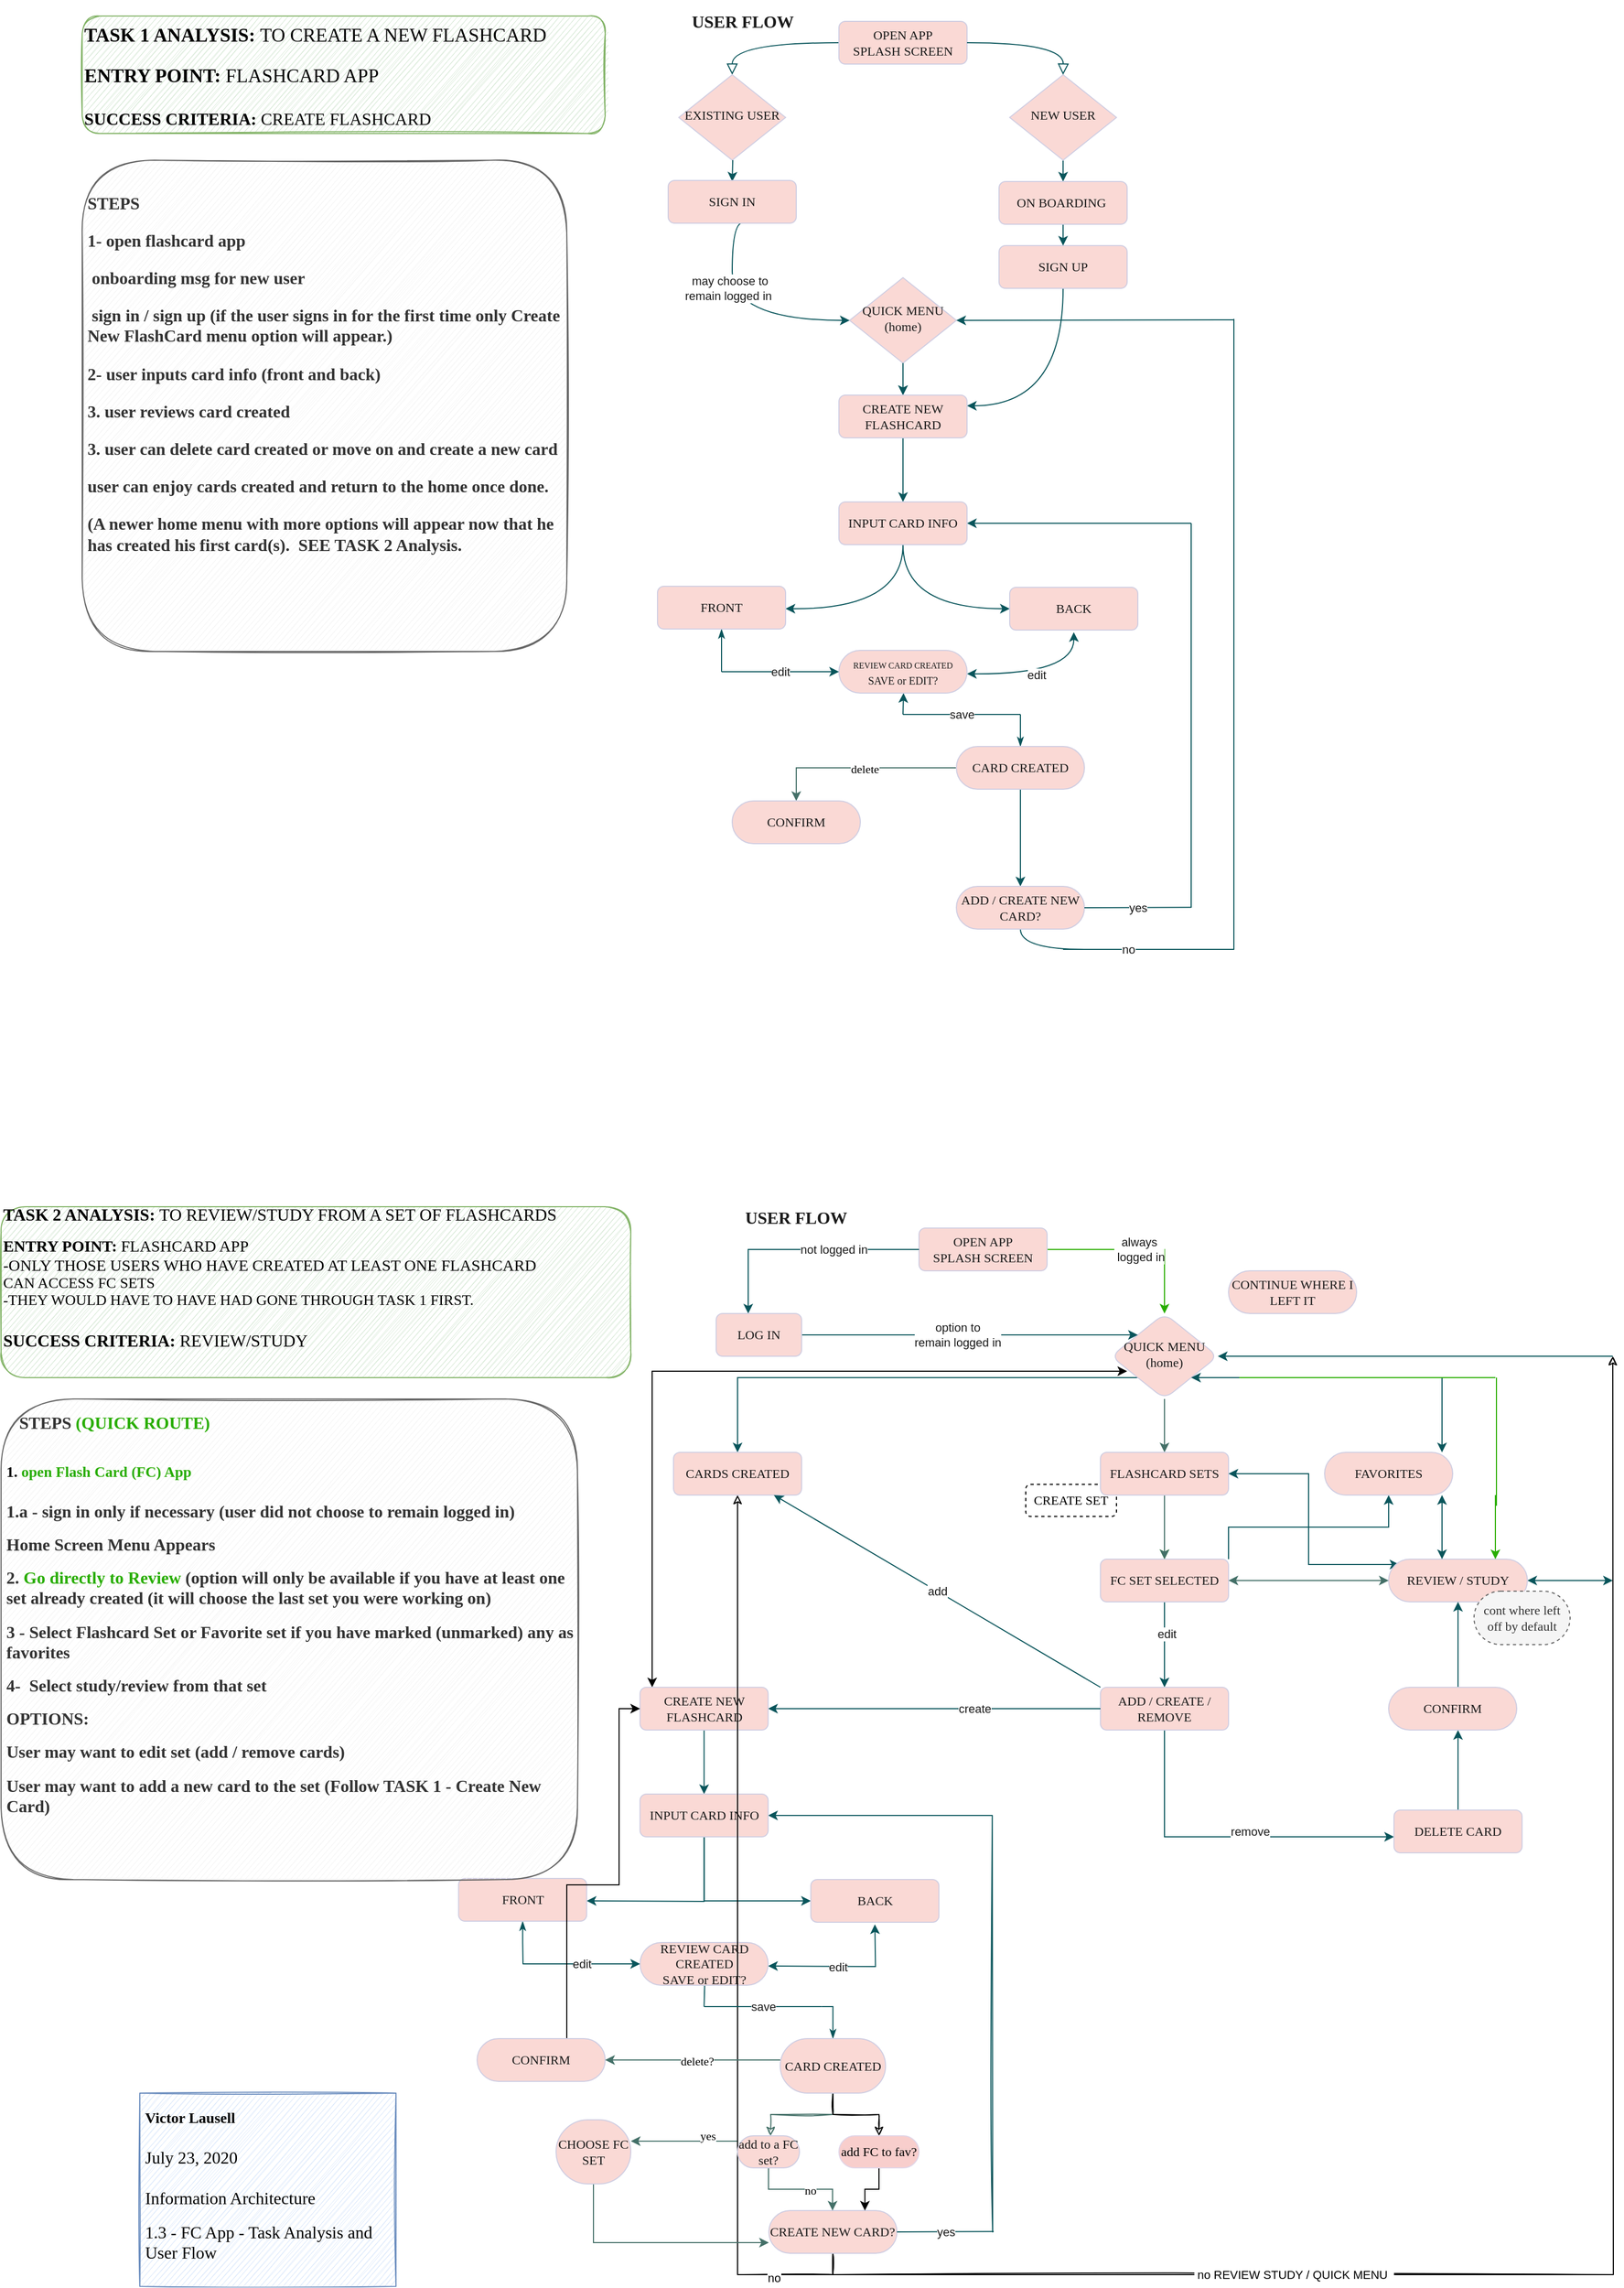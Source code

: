 <mxfile version="13.5.3" type="github">
  <diagram id="C5RBs43oDa-KdzZeNtuy" name="Page-1">
    <mxGraphModel dx="2249" dy="1869" grid="1" gridSize="10" guides="1" tooltips="1" connect="1" arrows="1" fold="1" page="1" pageScale="1" pageWidth="827" pageHeight="1169" math="0" shadow="0">
      <root>
        <mxCell id="WIyWlLk6GJQsqaUBKTNV-0" />
        <mxCell id="WIyWlLk6GJQsqaUBKTNV-1" parent="WIyWlLk6GJQsqaUBKTNV-0" />
        <mxCell id="5_xVZ5PCrMn_Ow3XCvqy-201" value="CREATE SET" style="whiteSpace=wrap;html=1;fontSize=12;glass=0;strokeWidth=1;shadow=0;sketch=0;rounded=1;fontFamily=Comic Sans MS;dashed=1;" parent="WIyWlLk6GJQsqaUBKTNV-1" vertex="1">
          <mxGeometry x="160" y="260" width="85" height="30" as="geometry" />
        </mxCell>
        <mxCell id="l96hs2-_nlqCzScLkACY-33" value="" style="edgeStyle=orthogonalEdgeStyle;rounded=0;orthogonalLoop=1;jettySize=auto;html=1;startArrow=classic;startFill=1;endArrow=none;endFill=0;strokeColor=#09555B;fontColor=#1A1A1A;sketch=0;fontFamily=Comic Sans MS;shadow=0;" parent="WIyWlLk6GJQsqaUBKTNV-1" source="l96hs2-_nlqCzScLkACY-32" target="l96hs2-_nlqCzScLkACY-25" edge="1">
          <mxGeometry relative="1" as="geometry" />
        </mxCell>
        <mxCell id="5_xVZ5PCrMn_Ow3XCvqy-17" value="edit" style="edgeLabel;html=1;align=center;verticalAlign=middle;resizable=0;points=[];fontColor=#1A1A1A;sketch=1;rounded=1;" parent="l96hs2-_nlqCzScLkACY-33" vertex="1" connectable="0">
          <mxGeometry x="0.263" y="-2" relative="1" as="geometry">
            <mxPoint as="offset" />
          </mxGeometry>
        </mxCell>
        <mxCell id="5_xVZ5PCrMn_Ow3XCvqy-6" style="edgeStyle=orthogonalEdgeStyle;rounded=0;orthogonalLoop=1;jettySize=auto;html=1;endArrow=classic;endFill=1;entryX=0.5;entryY=0;entryDx=0;entryDy=0;fontColor=#1A1A1A;sketch=0;fontFamily=Comic Sans MS;strokeColor=#28AD00;shadow=0;" parent="WIyWlLk6GJQsqaUBKTNV-1" source="WIyWlLk6GJQsqaUBKTNV-3" target="WIyWlLk6GJQsqaUBKTNV-10" edge="1">
          <mxGeometry relative="1" as="geometry">
            <mxPoint x="330" y="40" as="targetPoint" />
          </mxGeometry>
        </mxCell>
        <mxCell id="5_xVZ5PCrMn_Ow3XCvqy-13" value="always&lt;br&gt;&amp;nbsp;logged in" style="edgeLabel;html=1;align=center;verticalAlign=middle;resizable=0;points=[];fontColor=#1A1A1A;sketch=1;rounded=1;" parent="5_xVZ5PCrMn_Ow3XCvqy-6" vertex="1" connectable="0">
          <mxGeometry x="-0.137" y="1" relative="1" as="geometry">
            <mxPoint x="12.06" y="0.94" as="offset" />
          </mxGeometry>
        </mxCell>
        <mxCell id="WIyWlLk6GJQsqaUBKTNV-3" value="OPEN APP&lt;br&gt;SPLASH SCREEN" style="whiteSpace=wrap;html=1;fontSize=12;glass=0;strokeWidth=1;shadow=0;fillColor=#FAD9D5;strokeColor=#D0CEE2;fontColor=#1A1A1A;sketch=0;rounded=1;fontFamily=Comic Sans MS;" parent="WIyWlLk6GJQsqaUBKTNV-1" vertex="1">
          <mxGeometry x="60" y="20" width="120" height="40" as="geometry" />
        </mxCell>
        <mxCell id="5_xVZ5PCrMn_Ow3XCvqy-206" style="edgeStyle=orthogonalEdgeStyle;rounded=0;orthogonalLoop=1;jettySize=auto;html=1;exitX=0;exitY=1;exitDx=0;exitDy=0;endArrow=classic;endFill=1;strokeColor=#09555B;fontColor=#1A1A1A;sketch=0;fontFamily=Comic Sans MS;shadow=0;" parent="WIyWlLk6GJQsqaUBKTNV-1" source="WIyWlLk6GJQsqaUBKTNV-10" target="5_xVZ5PCrMn_Ow3XCvqy-189" edge="1">
          <mxGeometry relative="1" as="geometry" />
        </mxCell>
        <mxCell id="WIyWlLk6GJQsqaUBKTNV-10" value="QUICK MENU&lt;br&gt;(home)" style="rhombus;whiteSpace=wrap;html=1;shadow=0;fontFamily=Comic Sans MS;fontSize=12;align=center;strokeWidth=1;spacing=6;spacingTop=-4;fillColor=#FAD9D5;strokeColor=#D0CEE2;fontColor=#1A1A1A;sketch=0;rounded=1;" parent="WIyWlLk6GJQsqaUBKTNV-1" vertex="1">
          <mxGeometry x="240" y="100" width="100" height="80" as="geometry" />
        </mxCell>
        <mxCell id="l96hs2-_nlqCzScLkACY-35" value="" style="edgeStyle=orthogonalEdgeStyle;rounded=0;orthogonalLoop=1;jettySize=auto;html=1;startArrow=classic;startFill=1;endArrow=none;endFill=0;entryX=0.5;entryY=1;entryDx=0;entryDy=0;fontColor=#1A1A1A;sketch=0;fontFamily=Comic Sans MS;strokeColor=#28AD00;shadow=0;" parent="WIyWlLk6GJQsqaUBKTNV-1" source="l96hs2-_nlqCzScLkACY-25" target="l96hs2-_nlqCzScLkACY-23" edge="1">
          <mxGeometry relative="1" as="geometry">
            <mxPoint x="-30" y="491" as="targetPoint" />
          </mxGeometry>
        </mxCell>
        <mxCell id="l96hs2-_nlqCzScLkACY-1" value="&lt;h1 style=&quot;font-size: 16px&quot;&gt;&lt;font style=&quot;font-size: 16px&quot;&gt;TASK 2 ANALYSIS&lt;/font&gt;: &lt;span style=&quot;font-weight: normal&quot;&gt;TO REVIEW/STUDY FROM A SET OF FLASHCARDS&lt;/span&gt;&lt;/h1&gt;&lt;div style=&quot;font-size: 15px&quot;&gt;&lt;font style=&quot;font-size: 15px&quot;&gt;&lt;b&gt;ENTRY POINT:&lt;/b&gt;&amp;nbsp;FLASHCARD APP&lt;/font&gt;&lt;/div&gt;&lt;div style=&quot;font-size: 15px&quot;&gt;&lt;font style=&quot;font-size: 15px&quot;&gt;-ONLY THOSE USERS WHO HAVE CREATED AT LEAST ONE FLASHCARD&amp;nbsp;&lt;/font&gt;&lt;/div&gt;&lt;div style=&quot;font-size: 14px&quot;&gt;&lt;font style=&quot;font-size: 14px&quot;&gt;CAN ACCESS FC SETS&lt;/font&gt;&lt;/div&gt;&lt;div style=&quot;font-size: 14px&quot;&gt;-THEY WOULD HAVE TO HAVE HAD GONE THROUGH TASK 1 FIRST.&amp;nbsp;&lt;/div&gt;&lt;div&gt;&lt;span style=&quot;font-size: 16px&quot;&gt;&lt;br&gt;&lt;/span&gt;&lt;/div&gt;&lt;div&gt;&lt;b style=&quot;font-size: 16px&quot;&gt;SUCCESS CRITERIA:&lt;/b&gt;&lt;span style=&quot;font-size: 16px&quot;&gt;&amp;nbsp;REVIEW/STUDY&lt;/span&gt;&lt;/div&gt;&lt;div&gt;&lt;span style=&quot;font-size: 16px&quot;&gt;&lt;br&gt;&lt;/span&gt;&lt;/div&gt;&lt;div style=&quot;font-size: 16px&quot;&gt;&lt;br&gt;&lt;/div&gt;" style="text;html=1;align=left;verticalAlign=middle;resizable=0;points=[];autosize=1;sketch=1;rounded=1;fillColor=#d5e8d4;strokeColor=#82b366;fontFamily=Comic Sans MS;" parent="WIyWlLk6GJQsqaUBKTNV-1" vertex="1">
          <mxGeometry x="-800" width="590" height="160" as="geometry" />
        </mxCell>
        <mxCell id="l96hs2-_nlqCzScLkACY-2" value="&lt;font style=&quot;font-size: 16px&quot;&gt;&lt;b&gt;USER FLOW&lt;/b&gt;&lt;/font&gt;" style="text;html=1;strokeColor=none;fillColor=none;align=center;verticalAlign=middle;whiteSpace=wrap;fontColor=#1A1A1A;sketch=0;rounded=1;fontFamily=Comic Sans MS;shadow=0;" parent="WIyWlLk6GJQsqaUBKTNV-1" vertex="1">
          <mxGeometry x="-110" width="110" height="20" as="geometry" />
        </mxCell>
        <mxCell id="l96hs2-_nlqCzScLkACY-24" value="" style="edgeStyle=orthogonalEdgeStyle;rounded=0;orthogonalLoop=1;jettySize=auto;html=1;startArrow=classic;startFill=1;endArrow=none;endFill=0;fontColor=#1A1A1A;sketch=0;fontFamily=Comic Sans MS;strokeColor=#447068;shadow=0;" parent="WIyWlLk6GJQsqaUBKTNV-1" source="l96hs2-_nlqCzScLkACY-23" target="WIyWlLk6GJQsqaUBKTNV-10" edge="1">
          <mxGeometry relative="1" as="geometry" />
        </mxCell>
        <mxCell id="wIxJLdt_OvNl8f14rRNx-7" style="edgeStyle=orthogonalEdgeStyle;rounded=0;orthogonalLoop=1;jettySize=auto;html=1;exitX=1;exitY=0;exitDx=0;exitDy=0;startArrow=none;startFill=0;strokeColor=#09555B;fontColor=#1A1A1A;sketch=0;fontFamily=Comic Sans MS;shadow=0;" parent="WIyWlLk6GJQsqaUBKTNV-1" source="l96hs2-_nlqCzScLkACY-25" target="wIxJLdt_OvNl8f14rRNx-0" edge="1">
          <mxGeometry relative="1" as="geometry">
            <mxPoint x="480" y="280" as="targetPoint" />
          </mxGeometry>
        </mxCell>
        <mxCell id="l96hs2-_nlqCzScLkACY-25" value="FC SET SELECTED" style="whiteSpace=wrap;html=1;fontSize=12;glass=0;strokeWidth=1;shadow=0;fillColor=#FAD9D5;strokeColor=#D0CEE2;fontColor=#1A1A1A;sketch=0;rounded=1;fontFamily=Comic Sans MS;" parent="WIyWlLk6GJQsqaUBKTNV-1" vertex="1">
          <mxGeometry x="230" y="330" width="120" height="40" as="geometry" />
        </mxCell>
        <mxCell id="5_xVZ5PCrMn_Ow3XCvqy-197" value="" style="edgeStyle=orthogonalEdgeStyle;rounded=0;orthogonalLoop=1;jettySize=auto;html=1;endArrow=classic;endFill=1;strokeColor=#09555B;fontColor=#1A1A1A;sketch=0;fontFamily=Comic Sans MS;shadow=0;" parent="WIyWlLk6GJQsqaUBKTNV-1" source="l96hs2-_nlqCzScLkACY-32" target="5_xVZ5PCrMn_Ow3XCvqy-196" edge="1">
          <mxGeometry relative="1" as="geometry">
            <Array as="points">
              <mxPoint x="290" y="590" />
            </Array>
          </mxGeometry>
        </mxCell>
        <mxCell id="5_xVZ5PCrMn_Ow3XCvqy-208" value="remove" style="edgeLabel;html=1;align=center;verticalAlign=middle;resizable=0;points=[];fontColor=#1A1A1A;sketch=1;rounded=1;" parent="5_xVZ5PCrMn_Ow3XCvqy-197" vertex="1" connectable="0">
          <mxGeometry x="-0.184" y="2" relative="1" as="geometry">
            <mxPoint x="51.67" y="-2.94" as="offset" />
          </mxGeometry>
        </mxCell>
        <mxCell id="l96hs2-_nlqCzScLkACY-32" value="ADD / CREATE / REMOVE" style="whiteSpace=wrap;html=1;fontSize=12;glass=0;strokeWidth=1;shadow=0;fillColor=#FAD9D5;strokeColor=#D0CEE2;fontColor=#1A1A1A;sketch=0;rounded=1;fontFamily=Comic Sans MS;" parent="WIyWlLk6GJQsqaUBKTNV-1" vertex="1">
          <mxGeometry x="230" y="450" width="120" height="40" as="geometry" />
        </mxCell>
        <mxCell id="wIxJLdt_OvNl8f14rRNx-115" value="" style="edgeStyle=orthogonalEdgeStyle;rounded=0;sketch=0;orthogonalLoop=1;jettySize=auto;html=1;fontFamily=Comic Sans MS;strokeColor=#447068;shadow=0;" parent="WIyWlLk6GJQsqaUBKTNV-1" source="l96hs2-_nlqCzScLkACY-23" target="l96hs2-_nlqCzScLkACY-25" edge="1">
          <mxGeometry relative="1" as="geometry" />
        </mxCell>
        <mxCell id="l96hs2-_nlqCzScLkACY-23" value="FLASHCARD SETS" style="whiteSpace=wrap;html=1;fontSize=12;glass=0;strokeWidth=1;shadow=0;fillColor=#FAD9D5;strokeColor=#D0CEE2;fontColor=#1A1A1A;sketch=0;rounded=1;fontFamily=Comic Sans MS;" parent="WIyWlLk6GJQsqaUBKTNV-1" vertex="1">
          <mxGeometry x="230" y="230" width="120" height="40" as="geometry" />
        </mxCell>
        <mxCell id="5_xVZ5PCrMn_Ow3XCvqy-187" style="edgeStyle=orthogonalEdgeStyle;rounded=0;orthogonalLoop=1;jettySize=auto;html=1;exitX=1;exitY=0.5;exitDx=0;exitDy=0;endArrow=classic;endFill=1;strokeColor=#09555B;fontColor=#1A1A1A;sketch=0;fontFamily=Comic Sans MS;startArrow=classic;startFill=1;shadow=0;" parent="WIyWlLk6GJQsqaUBKTNV-1" source="l96hs2-_nlqCzScLkACY-65" edge="1">
          <mxGeometry relative="1" as="geometry">
            <mxPoint x="710" y="350" as="targetPoint" />
          </mxGeometry>
        </mxCell>
        <mxCell id="wIxJLdt_OvNl8f14rRNx-9" style="edgeStyle=orthogonalEdgeStyle;rounded=0;orthogonalLoop=1;jettySize=auto;html=1;exitX=0.077;exitY=0.125;exitDx=0;exitDy=0;entryX=1;entryY=0.5;entryDx=0;entryDy=0;startArrow=classic;startFill=1;exitPerimeter=0;strokeColor=#09555B;fontColor=#1A1A1A;sketch=0;fontFamily=Comic Sans MS;shadow=0;" parent="WIyWlLk6GJQsqaUBKTNV-1" source="l96hs2-_nlqCzScLkACY-65" target="l96hs2-_nlqCzScLkACY-23" edge="1">
          <mxGeometry relative="1" as="geometry" />
        </mxCell>
        <mxCell id="wIxJLdt_OvNl8f14rRNx-14" style="edgeStyle=orthogonalEdgeStyle;rounded=0;orthogonalLoop=1;jettySize=auto;html=1;startArrow=none;startFill=0;endArrow=none;endFill=0;fontColor=#1A1A1A;sketch=0;fontFamily=Comic Sans MS;strokeColor=#28AD00;shadow=0;" parent="WIyWlLk6GJQsqaUBKTNV-1" edge="1">
          <mxGeometry relative="1" as="geometry">
            <mxPoint x="601" y="160" as="targetPoint" />
            <mxPoint x="601" y="280" as="sourcePoint" />
            <Array as="points">
              <mxPoint x="601" y="170" />
            </Array>
          </mxGeometry>
        </mxCell>
        <mxCell id="l96hs2-_nlqCzScLkACY-65" value="&lt;font style=&quot;font-size: 12px&quot;&gt;REVIEW / STUDY&lt;/font&gt;" style="whiteSpace=wrap;html=1;fontSize=12;glass=0;strokeWidth=1;shadow=0;arcSize=50;fillColor=#FAD9D5;strokeColor=#D0CEE2;fontColor=#1A1A1A;sketch=0;rounded=1;fontFamily=Comic Sans MS;" parent="WIyWlLk6GJQsqaUBKTNV-1" vertex="1">
          <mxGeometry x="500" y="330" width="130" height="40" as="geometry" />
        </mxCell>
        <mxCell id="5_xVZ5PCrMn_Ow3XCvqy-2" value="" style="edgeStyle=orthogonalEdgeStyle;rounded=0;orthogonalLoop=1;jettySize=auto;html=1;entryX=0;entryY=0;entryDx=0;entryDy=0;strokeColor=#09555B;fontColor=#1A1A1A;sketch=0;fontFamily=Comic Sans MS;shadow=0;" parent="WIyWlLk6GJQsqaUBKTNV-1" source="l96hs2-_nlqCzScLkACY-17" target="WIyWlLk6GJQsqaUBKTNV-10" edge="1">
          <mxGeometry relative="1" as="geometry" />
        </mxCell>
        <mxCell id="wIxJLdt_OvNl8f14rRNx-5" value="option to &lt;br&gt;remain logged in" style="edgeLabel;html=1;align=center;verticalAlign=middle;resizable=0;points=[];fontColor=#1A1A1A;sketch=1;rounded=1;" parent="5_xVZ5PCrMn_Ow3XCvqy-2" vertex="1" connectable="0">
          <mxGeometry x="-0.073" relative="1" as="geometry">
            <mxPoint as="offset" />
          </mxGeometry>
        </mxCell>
        <mxCell id="5_xVZ5PCrMn_Ow3XCvqy-10" style="edgeStyle=orthogonalEdgeStyle;rounded=0;orthogonalLoop=1;jettySize=auto;html=1;endArrow=classic;endFill=1;strokeColor=#09555B;fontColor=#1A1A1A;sketch=0;fontFamily=Comic Sans MS;shadow=0;" parent="WIyWlLk6GJQsqaUBKTNV-1" target="l96hs2-_nlqCzScLkACY-17" edge="1">
          <mxGeometry relative="1" as="geometry">
            <mxPoint x="-40" y="40" as="sourcePoint" />
            <Array as="points">
              <mxPoint x="-100" y="40" />
            </Array>
          </mxGeometry>
        </mxCell>
        <mxCell id="l96hs2-_nlqCzScLkACY-17" value="LOG IN" style="whiteSpace=wrap;html=1;fontSize=12;glass=0;strokeWidth=1;shadow=0;fillColor=#FAD9D5;strokeColor=#D0CEE2;fontColor=#1A1A1A;sketch=0;rounded=1;fontFamily=Comic Sans MS;" parent="WIyWlLk6GJQsqaUBKTNV-1" vertex="1">
          <mxGeometry x="-130" y="100" width="80" height="40" as="geometry" />
        </mxCell>
        <mxCell id="5_xVZ5PCrMn_Ow3XCvqy-8" value="" style="endArrow=none;html=1;endFill=0;entryX=0;entryY=0.5;entryDx=0;entryDy=0;strokeColor=#09555B;fontColor=#1A1A1A;sketch=0;fontFamily=Comic Sans MS;shadow=0;" parent="WIyWlLk6GJQsqaUBKTNV-1" target="WIyWlLk6GJQsqaUBKTNV-3" edge="1">
          <mxGeometry relative="1" as="geometry">
            <mxPoint x="-40" y="40" as="sourcePoint" />
            <mxPoint x="90" y="39.58" as="targetPoint" />
          </mxGeometry>
        </mxCell>
        <mxCell id="5_xVZ5PCrMn_Ow3XCvqy-9" value="not logged in" style="edgeLabel;resizable=0;html=1;align=center;verticalAlign=middle;fontColor=#1A1A1A;sketch=1;rounded=1;" parent="5_xVZ5PCrMn_Ow3XCvqy-8" connectable="0" vertex="1">
          <mxGeometry relative="1" as="geometry">
            <mxPoint x="-30" as="offset" />
          </mxGeometry>
        </mxCell>
        <mxCell id="5_xVZ5PCrMn_Ow3XCvqy-14" value="" style="endArrow=classic;html=1;exitX=1;exitY=0.5;exitDx=0;exitDy=0;entryX=0;entryY=0.5;entryDx=0;entryDy=0;startArrow=classic;startFill=1;fontColor=#1A1A1A;sketch=0;fontFamily=Comic Sans MS;strokeColor=#447068;shadow=0;" parent="WIyWlLk6GJQsqaUBKTNV-1" source="l96hs2-_nlqCzScLkACY-25" target="l96hs2-_nlqCzScLkACY-65" edge="1">
          <mxGeometry width="50" height="50" relative="1" as="geometry">
            <mxPoint x="400" y="350" as="sourcePoint" />
            <mxPoint x="490" y="350" as="targetPoint" />
            <Array as="points">
              <mxPoint x="400" y="350" />
            </Array>
          </mxGeometry>
        </mxCell>
        <mxCell id="5_xVZ5PCrMn_Ow3XCvqy-27" value="" style="endArrow=classic;html=1;exitX=0;exitY=0.5;exitDx=0;exitDy=0;entryX=1;entryY=0.5;entryDx=0;entryDy=0;strokeColor=#09555B;fontColor=#1A1A1A;sketch=0;fontFamily=Comic Sans MS;shadow=0;" parent="WIyWlLk6GJQsqaUBKTNV-1" source="l96hs2-_nlqCzScLkACY-32" target="5_xVZ5PCrMn_Ow3XCvqy-155" edge="1">
          <mxGeometry relative="1" as="geometry">
            <mxPoint x="200" y="469.41" as="sourcePoint" />
            <mxPoint x="-20" y="469" as="targetPoint" />
          </mxGeometry>
        </mxCell>
        <mxCell id="5_xVZ5PCrMn_Ow3XCvqy-191" value="create" style="edgeLabel;align=center;verticalAlign=middle;resizable=0;points=[];fontColor=#1A1A1A;sketch=1;rounded=1;html=1;" parent="5_xVZ5PCrMn_Ow3XCvqy-27" vertex="1" connectable="0">
          <mxGeometry x="-0.25" relative="1" as="geometry">
            <mxPoint x="-1" as="offset" />
          </mxGeometry>
        </mxCell>
        <mxCell id="5_xVZ5PCrMn_Ow3XCvqy-145" value="" style="edgeStyle=orthogonalEdgeStyle;rounded=0;orthogonalLoop=1;jettySize=auto;startArrow=classic;startFill=1;endArrow=none;endFill=0;strokeColor=#09555B;fontColor=#1A1A1A;sketch=0;fontFamily=Comic Sans MS;shadow=0;html=1;" parent="WIyWlLk6GJQsqaUBKTNV-1" source="5_xVZ5PCrMn_Ow3XCvqy-154" target="5_xVZ5PCrMn_Ow3XCvqy-151" edge="1">
          <mxGeometry relative="1" as="geometry" />
        </mxCell>
        <mxCell id="5_xVZ5PCrMn_Ow3XCvqy-147" value="" style="edgeStyle=orthogonalEdgeStyle;rounded=0;orthogonalLoop=1;jettySize=auto;startArrow=classic;startFill=1;endArrow=none;endFill=0;entryX=0.5;entryY=1;entryDx=0;entryDy=0;strokeColor=#09555B;fontColor=#1A1A1A;sketch=0;fontFamily=Comic Sans MS;shadow=0;html=1;" parent="WIyWlLk6GJQsqaUBKTNV-1" source="5_xVZ5PCrMn_Ow3XCvqy-151" target="5_xVZ5PCrMn_Ow3XCvqy-155" edge="1">
          <mxGeometry relative="1" as="geometry">
            <mxPoint x="18.65" y="560" as="targetPoint" />
          </mxGeometry>
        </mxCell>
        <mxCell id="5_xVZ5PCrMn_Ow3XCvqy-149" value="" style="edgeStyle=orthogonalEdgeStyle;rounded=0;orthogonalLoop=1;jettySize=auto;html=1;startArrow=classic;startFill=1;endArrow=none;endFill=0;strokeColor=#09555B;fontColor=#1A1A1A;sketch=0;fontFamily=Comic Sans MS;" parent="WIyWlLk6GJQsqaUBKTNV-1" target="5_xVZ5PCrMn_Ow3XCvqy-151" edge="1">
          <mxGeometry relative="1" as="geometry">
            <mxPoint x="-251.35" y="650" as="sourcePoint" />
          </mxGeometry>
        </mxCell>
        <mxCell id="5_xVZ5PCrMn_Ow3XCvqy-150" value="" style="edgeStyle=orthogonalEdgeStyle;rounded=0;orthogonalLoop=1;jettySize=auto;startArrow=classic;startFill=1;endArrow=none;endFill=0;strokeColor=#09555B;fontColor=#1A1A1A;sketch=0;fontFamily=Comic Sans MS;shadow=0;html=1;" parent="WIyWlLk6GJQsqaUBKTNV-1" source="5_xVZ5PCrMn_Ow3XCvqy-151" edge="1">
          <mxGeometry relative="1" as="geometry">
            <mxPoint x="128.65" y="570" as="targetPoint" />
          </mxGeometry>
        </mxCell>
        <mxCell id="5_xVZ5PCrMn_Ow3XCvqy-151" value="INPUT CARD INFO" style="whiteSpace=wrap;fontSize=12;glass=0;strokeWidth=1;shadow=0;fillColor=#FAD9D5;strokeColor=#D0CEE2;fontColor=#1A1A1A;sketch=0;rounded=1;fontFamily=Comic Sans MS;html=1;" parent="WIyWlLk6GJQsqaUBKTNV-1" vertex="1">
          <mxGeometry x="-201.35" y="550" width="120" height="40" as="geometry" />
        </mxCell>
        <mxCell id="5_xVZ5PCrMn_Ow3XCvqy-152" style="edgeStyle=orthogonalEdgeStyle;rounded=0;orthogonalLoop=1;jettySize=auto;html=1;startArrow=classicThin;startFill=1;endArrow=none;endFill=0;strokeColor=#09555B;fontColor=#1A1A1A;sketch=0;fontFamily=Comic Sans MS;" parent="WIyWlLk6GJQsqaUBKTNV-1" source="5_xVZ5PCrMn_Ow3XCvqy-153" edge="1">
          <mxGeometry relative="1" as="geometry">
            <mxPoint x="-311" y="709" as="targetPoint" />
          </mxGeometry>
        </mxCell>
        <mxCell id="5_xVZ5PCrMn_Ow3XCvqy-153" value="FRONT" style="whiteSpace=wrap;html=1;fontSize=12;glass=0;strokeWidth=1;shadow=0;direction=west;align=center;fillColor=#FAD9D5;strokeColor=#D0CEE2;fontColor=#1A1A1A;sketch=0;rounded=1;fontFamily=Comic Sans MS;" parent="WIyWlLk6GJQsqaUBKTNV-1" vertex="1">
          <mxGeometry x="-371.35" y="629" width="120" height="40" as="geometry" />
        </mxCell>
        <mxCell id="5_xVZ5PCrMn_Ow3XCvqy-154" value="BACK" style="whiteSpace=wrap;fontSize=12;glass=0;strokeWidth=1;shadow=0;fillColor=#FAD9D5;strokeColor=#D0CEE2;fontColor=#1A1A1A;sketch=0;rounded=1;fontFamily=Comic Sans MS;html=1;" parent="WIyWlLk6GJQsqaUBKTNV-1" vertex="1">
          <mxGeometry x="-41.35" y="630" width="120" height="40" as="geometry" />
        </mxCell>
        <mxCell id="bUCG0RvktF9aQdXOehu6-0" style="edgeStyle=orthogonalEdgeStyle;orthogonalLoop=1;jettySize=auto;html=1;exitX=0.15;exitY=0.675;exitDx=0;exitDy=0;exitPerimeter=0;rounded=0;fontFamily=Comic Sans MS;sketch=0;startArrow=classic;startFill=1;" edge="1" parent="WIyWlLk6GJQsqaUBKTNV-1" source="WIyWlLk6GJQsqaUBKTNV-10" target="5_xVZ5PCrMn_Ow3XCvqy-155">
          <mxGeometry relative="1" as="geometry">
            <Array as="points">
              <mxPoint x="-190" y="154" />
            </Array>
          </mxGeometry>
        </mxCell>
        <mxCell id="5_xVZ5PCrMn_Ow3XCvqy-155" value="CREATE NEW FLASHCARD" style="whiteSpace=wrap;html=1;fontSize=12;glass=0;strokeWidth=1;shadow=0;fillColor=#FAD9D5;strokeColor=#D0CEE2;fontColor=#1A1A1A;sketch=0;rounded=1;fontFamily=Comic Sans MS;" parent="WIyWlLk6GJQsqaUBKTNV-1" vertex="1">
          <mxGeometry x="-201.35" y="450" width="120" height="40" as="geometry" />
        </mxCell>
        <mxCell id="5_xVZ5PCrMn_Ow3XCvqy-156" value="" style="edgeStyle=orthogonalEdgeStyle;rounded=0;orthogonalLoop=1;jettySize=auto;startArrow=classic;startFill=1;endArrow=classic;endFill=1;strokeColor=#09555B;fontColor=#1A1A1A;sketch=0;fontFamily=Comic Sans MS;shadow=0;html=1;" parent="WIyWlLk6GJQsqaUBKTNV-1" edge="1">
          <mxGeometry relative="1" as="geometry">
            <mxPoint x="-81.35" y="711" as="sourcePoint" />
            <mxPoint x="18.65" y="672.0" as="targetPoint" />
          </mxGeometry>
        </mxCell>
        <mxCell id="5_xVZ5PCrMn_Ow3XCvqy-157" value="edit" style="edgeLabel;html=1;align=center;verticalAlign=middle;resizable=0;points=[];fontColor=#1A1A1A;sketch=1;rounded=1;" parent="5_xVZ5PCrMn_Ow3XCvqy-156" vertex="1" connectable="0">
          <mxGeometry x="-0.075" relative="1" as="geometry">
            <mxPoint as="offset" />
          </mxGeometry>
        </mxCell>
        <mxCell id="5_xVZ5PCrMn_Ow3XCvqy-158" value="" style="edgeStyle=orthogonalEdgeStyle;rounded=0;orthogonalLoop=1;jettySize=auto;startArrow=none;startFill=0;endArrow=none;endFill=0;strokeColor=#09555B;fontColor=#1A1A1A;sketch=0;fontFamily=Comic Sans MS;shadow=0;html=1;" parent="WIyWlLk6GJQsqaUBKTNV-1" target="5_xVZ5PCrMn_Ow3XCvqy-159" edge="1">
          <mxGeometry relative="1" as="geometry">
            <mxPoint x="-141.35" y="749" as="sourcePoint" />
          </mxGeometry>
        </mxCell>
        <mxCell id="5_xVZ5PCrMn_Ow3XCvqy-159" value="REVIEW CARD CREATED&lt;br&gt;SAVE or EDIT?" style="whiteSpace=wrap;fontSize=12;glass=0;strokeWidth=1;shadow=0;arcSize=50;fillColor=#FAD9D5;strokeColor=#D0CEE2;fontColor=#1A1A1A;sketch=0;rounded=1;fontFamily=Comic Sans MS;html=1;" parent="WIyWlLk6GJQsqaUBKTNV-1" vertex="1">
          <mxGeometry x="-201.35" y="689" width="120" height="40" as="geometry" />
        </mxCell>
        <mxCell id="5_xVZ5PCrMn_Ow3XCvqy-161" value="" style="edgeStyle=orthogonalEdgeStyle;rounded=0;orthogonalLoop=1;jettySize=auto;startArrow=classicThin;startFill=1;endArrow=none;endFill=0;strokeColor=#09555B;fontColor=#1A1A1A;sketch=0;fontFamily=Comic Sans MS;shadow=0;html=1;" parent="WIyWlLk6GJQsqaUBKTNV-1" source="5_xVZ5PCrMn_Ow3XCvqy-162" edge="1">
          <mxGeometry relative="1" as="geometry">
            <mxPoint x="-31.35" y="749" as="targetPoint" />
            <Array as="points">
              <mxPoint x="-21" y="749" />
            </Array>
          </mxGeometry>
        </mxCell>
        <mxCell id="wIxJLdt_OvNl8f14rRNx-124" value="" style="edgeStyle=orthogonalEdgeStyle;rounded=0;sketch=0;orthogonalLoop=1;jettySize=auto;startArrow=none;startFill=0;endArrow=classic;endFill=1;strokeColor=#447068;fontFamily=Comic Sans MS;exitX=0;exitY=0.5;exitDx=0;exitDy=0;html=1;" parent="WIyWlLk6GJQsqaUBKTNV-1" source="wIxJLdt_OvNl8f14rRNx-130" edge="1">
          <mxGeometry relative="1" as="geometry">
            <mxPoint x="-210" y="875" as="targetPoint" />
            <Array as="points">
              <mxPoint x="-210" y="875" />
            </Array>
          </mxGeometry>
        </mxCell>
        <mxCell id="wIxJLdt_OvNl8f14rRNx-129" value="yes" style="edgeLabel;html=1;align=center;verticalAlign=middle;resizable=0;points=[];fontFamily=Comic Sans MS;" parent="wIxJLdt_OvNl8f14rRNx-124" vertex="1" connectable="0">
          <mxGeometry x="-0.059" y="-14" relative="1" as="geometry">
            <mxPoint x="14" y="9" as="offset" />
          </mxGeometry>
        </mxCell>
        <mxCell id="wIxJLdt_OvNl8f14rRNx-133" value="" style="edgeStyle=orthogonalEdgeStyle;rounded=0;sketch=1;orthogonalLoop=1;jettySize=auto;startArrow=none;startFill=0;endArrow=classic;endFill=1;strokeColor=#447068;fontFamily=Comic Sans MS;html=1;" parent="WIyWlLk6GJQsqaUBKTNV-1" source="5_xVZ5PCrMn_Ow3XCvqy-162" target="wIxJLdt_OvNl8f14rRNx-130" edge="1">
          <mxGeometry relative="1" as="geometry">
            <Array as="points">
              <mxPoint x="-21" y="850" />
              <mxPoint x="-79" y="850" />
            </Array>
          </mxGeometry>
        </mxCell>
        <mxCell id="mGAXs6bnsNHHRvGiXVwX-6" value="" style="edgeStyle=orthogonalEdgeStyle;rounded=0;orthogonalLoop=1;jettySize=auto;sketch=1;html=1;" parent="WIyWlLk6GJQsqaUBKTNV-1" source="5_xVZ5PCrMn_Ow3XCvqy-162" target="mGAXs6bnsNHHRvGiXVwX-5" edge="1">
          <mxGeometry relative="1" as="geometry" />
        </mxCell>
        <mxCell id="5_xVZ5PCrMn_Ow3XCvqy-162" value="CARD CREATED" style="whiteSpace=wrap;fontSize=12;glass=0;strokeWidth=1;shadow=0;arcSize=50;fillColor=#FAD9D5;strokeColor=#D0CEE2;fontColor=#1A1A1A;sketch=0;rounded=1;fontFamily=Comic Sans MS;html=1;" parent="WIyWlLk6GJQsqaUBKTNV-1" vertex="1">
          <mxGeometry x="-70" y="779" width="98.65" height="51" as="geometry" />
        </mxCell>
        <mxCell id="wIxJLdt_OvNl8f14rRNx-30" style="edgeStyle=orthogonalEdgeStyle;rounded=0;sketch=1;orthogonalLoop=1;jettySize=auto;html=1;exitX=0.5;exitY=1;exitDx=0;exitDy=0;fontFamily=Comic Sans MS;" parent="WIyWlLk6GJQsqaUBKTNV-1" source="5_xVZ5PCrMn_Ow3XCvqy-164" edge="1">
          <mxGeometry relative="1" as="geometry">
            <mxPoint x="710" y="140" as="targetPoint" />
          </mxGeometry>
        </mxCell>
        <mxCell id="wIxJLdt_OvNl8f14rRNx-31" value="&amp;nbsp;no REVIEW STUDY / QUICK MENU&amp;nbsp;&amp;nbsp;" style="edgeLabel;html=1;align=center;verticalAlign=middle;resizable=0;points=[];" parent="wIxJLdt_OvNl8f14rRNx-30" vertex="1" connectable="0">
          <mxGeometry x="-0.44" relative="1" as="geometry">
            <mxPoint as="offset" />
          </mxGeometry>
        </mxCell>
        <mxCell id="mGAXs6bnsNHHRvGiXVwX-12" style="edgeStyle=orthogonalEdgeStyle;rounded=0;sketch=1;orthogonalLoop=1;jettySize=auto;html=1;exitX=0.5;exitY=1;exitDx=0;exitDy=0;entryX=0.5;entryY=1;entryDx=0;entryDy=0;" parent="WIyWlLk6GJQsqaUBKTNV-1" source="5_xVZ5PCrMn_Ow3XCvqy-164" target="5_xVZ5PCrMn_Ow3XCvqy-189" edge="1">
          <mxGeometry relative="1" as="geometry" />
        </mxCell>
        <mxCell id="mGAXs6bnsNHHRvGiXVwX-13" value="no" style="edgeLabel;align=center;verticalAlign=middle;resizable=0;points=[];html=1;" parent="mGAXs6bnsNHHRvGiXVwX-12" vertex="1" connectable="0">
          <mxGeometry x="-0.82" y="3" relative="1" as="geometry">
            <mxPoint as="offset" />
          </mxGeometry>
        </mxCell>
        <mxCell id="5_xVZ5PCrMn_Ow3XCvqy-164" value="CREATE NEW CARD?" style="whiteSpace=wrap;fontSize=12;glass=0;strokeWidth=1;shadow=0;arcSize=50;fillColor=#FAD9D5;strokeColor=#D0CEE2;fontColor=#1A1A1A;sketch=0;rounded=1;fontFamily=Comic Sans MS;html=1;" parent="WIyWlLk6GJQsqaUBKTNV-1" vertex="1">
          <mxGeometry x="-80.67" y="940" width="120" height="40" as="geometry" />
        </mxCell>
        <mxCell id="5_xVZ5PCrMn_Ow3XCvqy-167" value="" style="endArrow=none;endFill=0;strokeColor=#09555B;fontColor=#1A1A1A;sketch=0;fontFamily=Comic Sans MS;exitX=1;exitY=0.5;exitDx=0;exitDy=0;html=1;" parent="WIyWlLk6GJQsqaUBKTNV-1" source="5_xVZ5PCrMn_Ow3XCvqy-164" edge="1">
          <mxGeometry relative="1" as="geometry">
            <mxPoint x="50" y="960" as="sourcePoint" />
            <mxPoint x="130" y="959.58" as="targetPoint" />
          </mxGeometry>
        </mxCell>
        <mxCell id="5_xVZ5PCrMn_Ow3XCvqy-168" value="yes" style="edgeLabel;resizable=0;html=1;align=center;verticalAlign=middle;fontColor=#1A1A1A;sketch=1;rounded=1;" parent="5_xVZ5PCrMn_Ow3XCvqy-167" connectable="0" vertex="1">
          <mxGeometry relative="1" as="geometry" />
        </mxCell>
        <mxCell id="5_xVZ5PCrMn_Ow3XCvqy-169" value="" style="endArrow=none;strokeColor=#09555B;fontColor=#1A1A1A;sketch=1;fontFamily=Comic Sans MS;html=1;" parent="WIyWlLk6GJQsqaUBKTNV-1" edge="1">
          <mxGeometry width="50" height="50" relative="1" as="geometry">
            <mxPoint x="129" y="960" as="sourcePoint" />
            <mxPoint x="128.65" y="570" as="targetPoint" />
          </mxGeometry>
        </mxCell>
        <mxCell id="5_xVZ5PCrMn_Ow3XCvqy-170" value="" style="endArrow=classic;html=1;strokeColor=#09555B;fontColor=#1A1A1A;sketch=0;fontFamily=Comic Sans MS;" parent="WIyWlLk6GJQsqaUBKTNV-1" edge="1">
          <mxGeometry relative="1" as="geometry">
            <mxPoint x="-311.35" y="709" as="sourcePoint" />
            <mxPoint x="-201.35" y="709" as="targetPoint" />
          </mxGeometry>
        </mxCell>
        <mxCell id="5_xVZ5PCrMn_Ow3XCvqy-171" value="edit" style="edgeLabel;resizable=0;html=1;align=center;verticalAlign=middle;fontColor=#1A1A1A;sketch=1;rounded=1;" parent="5_xVZ5PCrMn_Ow3XCvqy-170" connectable="0" vertex="1">
          <mxGeometry relative="1" as="geometry" />
        </mxCell>
        <mxCell id="5_xVZ5PCrMn_Ow3XCvqy-172" value="" style="endArrow=none;endFill=0;strokeColor=#09555B;fontColor=#1A1A1A;sketch=0;fontFamily=Comic Sans MS;shadow=0;html=1;" parent="WIyWlLk6GJQsqaUBKTNV-1" edge="1">
          <mxGeometry relative="1" as="geometry">
            <mxPoint x="-141.35" y="749" as="sourcePoint" />
            <mxPoint x="-31.35" y="749" as="targetPoint" />
            <Array as="points">
              <mxPoint x="-91.35" y="749" />
            </Array>
          </mxGeometry>
        </mxCell>
        <mxCell id="5_xVZ5PCrMn_Ow3XCvqy-173" value="save" style="edgeLabel;resizable=0;html=1;align=center;verticalAlign=middle;fontColor=#1A1A1A;sketch=1;rounded=1;" parent="5_xVZ5PCrMn_Ow3XCvqy-172" connectable="0" vertex="1">
          <mxGeometry relative="1" as="geometry" />
        </mxCell>
        <mxCell id="5_xVZ5PCrMn_Ow3XCvqy-182" value="" style="endArrow=classic;html=1;entryX=1;entryY=0.5;entryDx=0;entryDy=0;strokeColor=#09555B;fontColor=#1A1A1A;sketch=0;fontFamily=Comic Sans MS;shadow=0;" parent="WIyWlLk6GJQsqaUBKTNV-1" target="WIyWlLk6GJQsqaUBKTNV-10" edge="1">
          <mxGeometry width="50" height="50" relative="1" as="geometry">
            <mxPoint x="710" y="140" as="sourcePoint" />
            <mxPoint x="610" y="90" as="targetPoint" />
          </mxGeometry>
        </mxCell>
        <mxCell id="5_xVZ5PCrMn_Ow3XCvqy-189" value="CARDS CREATED" style="whiteSpace=wrap;html=1;fontSize=12;glass=0;strokeWidth=1;shadow=0;fillColor=#FAD9D5;strokeColor=#D0CEE2;fontColor=#1A1A1A;sketch=0;rounded=1;fontFamily=Comic Sans MS;" parent="WIyWlLk6GJQsqaUBKTNV-1" vertex="1">
          <mxGeometry x="-170" y="230" width="120" height="40" as="geometry" />
        </mxCell>
        <mxCell id="5_xVZ5PCrMn_Ow3XCvqy-193" value="" style="endArrow=classic;html=1;exitX=0;exitY=0;exitDx=0;exitDy=0;strokeColor=#09555B;fontColor=#1A1A1A;sketch=0;fontFamily=Comic Sans MS;shadow=0;" parent="WIyWlLk6GJQsqaUBKTNV-1" source="l96hs2-_nlqCzScLkACY-32" target="5_xVZ5PCrMn_Ow3XCvqy-189" edge="1">
          <mxGeometry relative="1" as="geometry">
            <mxPoint x="290" y="510" as="sourcePoint" />
            <mxPoint x="390" y="510" as="targetPoint" />
          </mxGeometry>
        </mxCell>
        <mxCell id="5_xVZ5PCrMn_Ow3XCvqy-194" value="add" style="edgeLabel;resizable=0;html=1;align=center;verticalAlign=middle;fontColor=#1A1A1A;sketch=1;rounded=1;" parent="5_xVZ5PCrMn_Ow3XCvqy-193" connectable="0" vertex="1">
          <mxGeometry relative="1" as="geometry" />
        </mxCell>
        <mxCell id="5_xVZ5PCrMn_Ow3XCvqy-211" value="" style="edgeStyle=orthogonalEdgeStyle;rounded=0;orthogonalLoop=1;jettySize=auto;html=1;startArrow=none;startFill=0;endArrow=classic;endFill=1;strokeColor=#09555B;fontColor=#1A1A1A;sketch=0;fontFamily=Comic Sans MS;shadow=0;" parent="WIyWlLk6GJQsqaUBKTNV-1" source="5_xVZ5PCrMn_Ow3XCvqy-196" target="5_xVZ5PCrMn_Ow3XCvqy-209" edge="1">
          <mxGeometry relative="1" as="geometry">
            <Array as="points">
              <mxPoint x="565" y="510" />
              <mxPoint x="565" y="510" />
            </Array>
          </mxGeometry>
        </mxCell>
        <mxCell id="5_xVZ5PCrMn_Ow3XCvqy-196" value="DELETE CARD" style="whiteSpace=wrap;html=1;fontSize=12;glass=0;strokeWidth=1;shadow=0;fillColor=#FAD9D5;strokeColor=#D0CEE2;fontColor=#1A1A1A;sketch=0;rounded=1;fontFamily=Comic Sans MS;" parent="WIyWlLk6GJQsqaUBKTNV-1" vertex="1">
          <mxGeometry x="505" y="565" width="120" height="40" as="geometry" />
        </mxCell>
        <mxCell id="5_xVZ5PCrMn_Ow3XCvqy-210" value="" style="edgeStyle=orthogonalEdgeStyle;rounded=0;orthogonalLoop=1;jettySize=auto;html=1;startArrow=none;startFill=0;endArrow=classic;endFill=1;strokeColor=#09555B;fontColor=#1A1A1A;sketch=0;fontFamily=Comic Sans MS;shadow=0;" parent="WIyWlLk6GJQsqaUBKTNV-1" source="5_xVZ5PCrMn_Ow3XCvqy-209" target="l96hs2-_nlqCzScLkACY-65" edge="1">
          <mxGeometry relative="1" as="geometry">
            <Array as="points">
              <mxPoint x="565" y="430" />
              <mxPoint x="565" y="430" />
            </Array>
          </mxGeometry>
        </mxCell>
        <mxCell id="5_xVZ5PCrMn_Ow3XCvqy-209" value="CONFIRM" style="whiteSpace=wrap;html=1;fontSize=12;glass=0;strokeWidth=1;shadow=0;arcSize=50;fillColor=#FAD9D5;strokeColor=#D0CEE2;fontColor=#1A1A1A;sketch=0;rounded=1;fontFamily=Comic Sans MS;" parent="WIyWlLk6GJQsqaUBKTNV-1" vertex="1">
          <mxGeometry x="500" y="450" width="120" height="40" as="geometry" />
        </mxCell>
        <mxCell id="wIxJLdt_OvNl8f14rRNx-2" value="" style="edgeStyle=orthogonalEdgeStyle;rounded=0;orthogonalLoop=1;jettySize=auto;html=1;strokeColor=#09555B;fontColor=#1A1A1A;sketch=0;fontFamily=Comic Sans MS;startArrow=classic;startFill=1;shadow=0;" parent="WIyWlLk6GJQsqaUBKTNV-1" source="wIxJLdt_OvNl8f14rRNx-0" target="l96hs2-_nlqCzScLkACY-65" edge="1">
          <mxGeometry relative="1" as="geometry">
            <Array as="points">
              <mxPoint x="550" y="290" />
              <mxPoint x="550" y="290" />
            </Array>
          </mxGeometry>
        </mxCell>
        <mxCell id="wIxJLdt_OvNl8f14rRNx-3" style="edgeStyle=orthogonalEdgeStyle;rounded=0;orthogonalLoop=1;jettySize=auto;html=1;exitX=1;exitY=1;exitDx=0;exitDy=0;strokeColor=#09555B;fontColor=#1A1A1A;sketch=0;fontFamily=Comic Sans MS;startArrow=classic;startFill=1;shadow=0;" parent="WIyWlLk6GJQsqaUBKTNV-1" source="WIyWlLk6GJQsqaUBKTNV-10" target="wIxJLdt_OvNl8f14rRNx-0" edge="1">
          <mxGeometry relative="1" as="geometry">
            <Array as="points">
              <mxPoint x="550" y="160" />
            </Array>
          </mxGeometry>
        </mxCell>
        <mxCell id="wIxJLdt_OvNl8f14rRNx-0" value="FAVORITES" style="whiteSpace=wrap;html=1;fontSize=12;glass=0;strokeWidth=1;shadow=0;arcSize=50;fillColor=#FAD9D5;strokeColor=#D0CEE2;fontColor=#1A1A1A;sketch=0;rounded=1;fontFamily=Comic Sans MS;" parent="WIyWlLk6GJQsqaUBKTNV-1" vertex="1">
          <mxGeometry x="440" y="230" width="120" height="40" as="geometry" />
        </mxCell>
        <mxCell id="wIxJLdt_OvNl8f14rRNx-10" value="&lt;h1&gt;&lt;font style=&quot;font-size: 16px&quot;&gt;&amp;nbsp; &amp;nbsp;STEPS &lt;font color=&quot;#28ad00&quot;&gt;(QUICK ROUTE)&lt;/font&gt;&amp;nbsp;&lt;/font&gt;&lt;/h1&gt;&lt;h1&gt;&lt;font style=&quot;font-size: 14px&quot; color=&quot;#000000&quot;&gt;1.&lt;/font&gt;&lt;font style=&quot;font-size: 14px&quot; color=&quot;#28ad00&quot;&gt; open Flash Card (FC) App&amp;nbsp;&lt;br&gt;&lt;/font&gt;&lt;/h1&gt;&lt;p&gt;&lt;font size=&quot;3&quot;&gt;&lt;b&gt;1.a - sign in only if necessary (user did not choose to remain logged in)&lt;/b&gt;&lt;/font&gt;&lt;/p&gt;&lt;p&gt;&lt;font size=&quot;3&quot;&gt;&lt;b&gt;Home Screen Menu Appears&lt;/b&gt;&lt;/font&gt;&lt;/p&gt;&lt;p&gt;&lt;font size=&quot;3&quot;&gt;&lt;b&gt;2. &lt;font color=&quot;#28ad00&quot;&gt;Go directly to Review&lt;/font&gt; (option will only be available if you have at least one set already created (it will choose the last set you were working on)&amp;nbsp; &amp;nbsp; &amp;nbsp; &amp;nbsp; &amp;nbsp;&amp;nbsp;&lt;/b&gt;&lt;/font&gt;&lt;/p&gt;&lt;p&gt;&lt;font size=&quot;3&quot;&gt;&lt;b&gt;3 - Select Flashcard Set or Favorite set if you have marked (unmarked) any as favorites&lt;/b&gt;&lt;/font&gt;&lt;/p&gt;&lt;p&gt;&lt;font size=&quot;3&quot;&gt;&lt;b&gt;4-&amp;nbsp; Select study/review from that set&amp;nbsp;&lt;/b&gt;&lt;/font&gt;&lt;/p&gt;&lt;p&gt;&lt;font size=&quot;3&quot;&gt;&lt;b&gt;OPTIONS:&lt;/b&gt;&lt;/font&gt;&lt;/p&gt;&lt;p&gt;&lt;font size=&quot;3&quot;&gt;&lt;b&gt;User may want to edit set (add / remove cards)&lt;/b&gt;&lt;/font&gt;&lt;/p&gt;&lt;p&gt;&lt;font size=&quot;3&quot;&gt;&lt;b&gt;User may want to add a new card to the set (Follow TASK 1 - Create New Card)&lt;/b&gt;&lt;/font&gt;&lt;/p&gt;&lt;p style=&quot;font-size: 14px&quot;&gt;&lt;font style=&quot;font-size: 14px&quot;&gt;&lt;b&gt;&amp;nbsp;&amp;nbsp;&lt;/b&gt;&lt;/font&gt;&lt;/p&gt;&lt;p&gt;&lt;br&gt;&lt;/p&gt;" style="text;html=1;strokeColor=#666666;fillColor=#f5f5f5;spacing=5;spacingTop=-20;whiteSpace=wrap;overflow=hidden;glass=0;sketch=1;rounded=1;fontFamily=Comic Sans MS;fontColor=#333333;" parent="WIyWlLk6GJQsqaUBKTNV-1" vertex="1">
          <mxGeometry x="-800" y="180" width="540" height="450" as="geometry" />
        </mxCell>
        <mxCell id="wIxJLdt_OvNl8f14rRNx-16" value="" style="endArrow=none;html=1;fontColor=#1A1A1A;sketch=0;fontFamily=Comic Sans MS;strokeColor=#28AD00;shadow=0;" parent="WIyWlLk6GJQsqaUBKTNV-1" edge="1">
          <mxGeometry width="50" height="50" relative="1" as="geometry">
            <mxPoint x="360" y="160" as="sourcePoint" />
            <mxPoint x="600" y="160" as="targetPoint" />
          </mxGeometry>
        </mxCell>
        <mxCell id="wIxJLdt_OvNl8f14rRNx-32" value="" style="edgeStyle=orthogonalEdgeStyle;rounded=0;orthogonalLoop=1;jettySize=auto;html=1;startArrow=classic;startFill=1;endArrow=none;endFill=0;sketch=0;curved=1;strokeColor=#09555B;fontColor=#1A1A1A;fontFamily=Comic Sans MS;" parent="WIyWlLk6GJQsqaUBKTNV-1" source="wIxJLdt_OvNl8f14rRNx-57" target="wIxJLdt_OvNl8f14rRNx-54" edge="1">
          <mxGeometry relative="1" as="geometry" />
        </mxCell>
        <mxCell id="wIxJLdt_OvNl8f14rRNx-33" value="" style="rounded=0;html=1;jettySize=auto;orthogonalLoop=1;fontSize=11;endArrow=block;endFill=0;endSize=8;strokeWidth=1;shadow=0;labelBackgroundColor=none;edgeStyle=orthogonalEdgeStyle;sketch=0;curved=1;strokeColor=#09555B;fontColor=#1A1A1A;fontFamily=Comic Sans MS;" parent="WIyWlLk6GJQsqaUBKTNV-1" source="wIxJLdt_OvNl8f14rRNx-34" target="wIxJLdt_OvNl8f14rRNx-35" edge="1">
          <mxGeometry relative="1" as="geometry" />
        </mxCell>
        <mxCell id="wIxJLdt_OvNl8f14rRNx-34" value="OPEN APP&lt;br&gt;SPLASH SCREEN" style="rounded=1;whiteSpace=wrap;html=1;fontSize=12;glass=0;strokeWidth=1;shadow=0;sketch=0;fillColor=#FAD9D5;strokeColor=#D0CEE2;fontColor=#1A1A1A;fontFamily=Comic Sans MS;" parent="WIyWlLk6GJQsqaUBKTNV-1" vertex="1">
          <mxGeometry x="-15" y="-1110" width="120" height="40" as="geometry" />
        </mxCell>
        <mxCell id="wIxJLdt_OvNl8f14rRNx-35" value="EXISTING USER" style="rhombus;whiteSpace=wrap;html=1;shadow=0;fontFamily=Comic Sans MS;fontSize=12;align=center;strokeWidth=1;spacing=6;spacingTop=-4;sketch=0;fillColor=#FAD9D5;strokeColor=#D0CEE2;fontColor=#1A1A1A;" parent="WIyWlLk6GJQsqaUBKTNV-1" vertex="1">
          <mxGeometry x="-165" y="-1060" width="100" height="80" as="geometry" />
        </mxCell>
        <mxCell id="wIxJLdt_OvNl8f14rRNx-36" value="" style="edgeStyle=orthogonalEdgeStyle;rounded=0;orthogonalLoop=1;jettySize=auto;html=1;startArrow=classic;startFill=1;endArrow=none;endFill=0;entryX=0.5;entryY=1;entryDx=0;entryDy=0;sketch=0;curved=1;strokeColor=#09555B;fontColor=#1A1A1A;fontFamily=Comic Sans MS;exitX=1;exitY=0.25;exitDx=0;exitDy=0;" parent="WIyWlLk6GJQsqaUBKTNV-1" source="wIxJLdt_OvNl8f14rRNx-58" target="wIxJLdt_OvNl8f14rRNx-38" edge="1">
          <mxGeometry relative="1" as="geometry">
            <mxPoint x="175" y="-780" as="targetPoint" />
          </mxGeometry>
        </mxCell>
        <mxCell id="wIxJLdt_OvNl8f14rRNx-37" value="QUICK MENU&lt;br&gt;(home)" style="rhombus;whiteSpace=wrap;html=1;shadow=0;fontFamily=Comic Sans MS;fontSize=12;align=center;strokeWidth=1;spacing=6;spacingTop=-4;sketch=0;fillColor=#FAD9D5;strokeColor=#D0CEE2;fontColor=#1A1A1A;" parent="WIyWlLk6GJQsqaUBKTNV-1" vertex="1">
          <mxGeometry x="-5" y="-870" width="100" height="80" as="geometry" />
        </mxCell>
        <mxCell id="wIxJLdt_OvNl8f14rRNx-38" value="SIGN UP" style="rounded=1;whiteSpace=wrap;html=1;fontSize=12;glass=0;strokeWidth=1;shadow=0;sketch=0;fillColor=#FAD9D5;strokeColor=#D0CEE2;fontColor=#1A1A1A;fontFamily=Comic Sans MS;" parent="WIyWlLk6GJQsqaUBKTNV-1" vertex="1">
          <mxGeometry x="135" y="-900" width="120" height="40" as="geometry" />
        </mxCell>
        <mxCell id="wIxJLdt_OvNl8f14rRNx-39" style="edgeStyle=orthogonalEdgeStyle;rounded=0;orthogonalLoop=1;jettySize=auto;html=1;exitX=0.5;exitY=0;exitDx=0;exitDy=0;entryX=0.5;entryY=1;entryDx=0;entryDy=0;startArrow=classic;startFill=1;endArrow=none;endFill=0;sketch=0;curved=1;strokeColor=#09555B;fontColor=#1A1A1A;fontFamily=Comic Sans MS;" parent="WIyWlLk6GJQsqaUBKTNV-1" source="wIxJLdt_OvNl8f14rRNx-58" target="wIxJLdt_OvNl8f14rRNx-37" edge="1">
          <mxGeometry relative="1" as="geometry">
            <Array as="points" />
          </mxGeometry>
        </mxCell>
        <mxCell id="wIxJLdt_OvNl8f14rRNx-40" value="" style="edgeStyle=orthogonalEdgeStyle;rounded=0;orthogonalLoop=1;jettySize=auto;html=1;startArrow=classic;startFill=1;endArrow=none;endFill=0;entryX=0.5;entryY=1;entryDx=0;entryDy=0;sketch=0;curved=1;strokeColor=#09555B;fontColor=#1A1A1A;fontFamily=Comic Sans MS;" parent="WIyWlLk6GJQsqaUBKTNV-1" source="wIxJLdt_OvNl8f14rRNx-54" target="wIxJLdt_OvNl8f14rRNx-58" edge="1">
          <mxGeometry relative="1" as="geometry">
            <mxPoint x="45" y="-650" as="targetPoint" />
          </mxGeometry>
        </mxCell>
        <mxCell id="wIxJLdt_OvNl8f14rRNx-41" value="&lt;h1&gt;&lt;font style=&quot;font-size: 18px&quot;&gt;&lt;font&gt;TASK 1 ANALYSIS&lt;/font&gt;: &lt;span style=&quot;font-weight: normal&quot;&gt;TO CREATE A NEW FLASHCARD&lt;/span&gt;&lt;/font&gt;&lt;/h1&gt;&lt;div&gt;&lt;font style=&quot;font-size: 18px&quot;&gt;&lt;b&gt;ENTRY POINT:&lt;/b&gt;&amp;nbsp;FLASHCARD APP&lt;/font&gt;&lt;/div&gt;&lt;div&gt;&lt;font size=&quot;3&quot;&gt;&lt;br&gt;&lt;/font&gt;&lt;/div&gt;&lt;div&gt;&lt;font size=&quot;3&quot;&gt;&lt;b&gt;SUCCESS CRITERIA:&lt;/b&gt; CREATE FLASHCARD&lt;/font&gt;&lt;/div&gt;&lt;div&gt;&lt;font size=&quot;3&quot;&gt;&lt;br&gt;&lt;/font&gt;&lt;/div&gt;" style="text;html=1;align=left;verticalAlign=middle;resizable=0;points=[];autosize=1;sketch=1;fillColor=#d5e8d4;strokeColor=#82b366;fontFamily=Comic Sans MS;rounded=1;" parent="WIyWlLk6GJQsqaUBKTNV-1" vertex="1">
          <mxGeometry x="-724" y="-1115" width="490" height="110" as="geometry" />
        </mxCell>
        <mxCell id="wIxJLdt_OvNl8f14rRNx-42" style="edgeStyle=orthogonalEdgeStyle;rounded=0;orthogonalLoop=1;jettySize=auto;html=1;exitX=0.5;exitY=1;exitDx=0;exitDy=0;entryX=0.5;entryY=0;entryDx=0;entryDy=0;sketch=0;curved=1;strokeColor=#09555B;fontColor=#1A1A1A;fontFamily=Comic Sans MS;" parent="WIyWlLk6GJQsqaUBKTNV-1" source="wIxJLdt_OvNl8f14rRNx-43" target="wIxJLdt_OvNl8f14rRNx-45" edge="1">
          <mxGeometry relative="1" as="geometry" />
        </mxCell>
        <mxCell id="wIxJLdt_OvNl8f14rRNx-43" value="NEW USER" style="rhombus;whiteSpace=wrap;html=1;shadow=0;fontFamily=Comic Sans MS;fontSize=12;align=center;strokeWidth=1;spacing=6;spacingTop=-4;sketch=0;fillColor=#FAD9D5;strokeColor=#D0CEE2;fontColor=#1A1A1A;" parent="WIyWlLk6GJQsqaUBKTNV-1" vertex="1">
          <mxGeometry x="145" y="-1060" width="100" height="80" as="geometry" />
        </mxCell>
        <mxCell id="wIxJLdt_OvNl8f14rRNx-44" value="" style="edgeStyle=orthogonalEdgeStyle;rounded=0;orthogonalLoop=1;jettySize=auto;html=1;sketch=0;curved=1;strokeColor=#09555B;fontColor=#1A1A1A;fontFamily=Comic Sans MS;" parent="WIyWlLk6GJQsqaUBKTNV-1" source="wIxJLdt_OvNl8f14rRNx-45" target="wIxJLdt_OvNl8f14rRNx-38" edge="1">
          <mxGeometry relative="1" as="geometry" />
        </mxCell>
        <mxCell id="wIxJLdt_OvNl8f14rRNx-45" value="ON BOARDING&amp;nbsp;" style="rounded=1;whiteSpace=wrap;html=1;fontSize=12;glass=0;strokeWidth=1;shadow=0;sketch=0;fillColor=#FAD9D5;strokeColor=#D0CEE2;fontColor=#1A1A1A;fontFamily=Comic Sans MS;" parent="WIyWlLk6GJQsqaUBKTNV-1" vertex="1">
          <mxGeometry x="135" y="-960" width="120" height="40" as="geometry" />
        </mxCell>
        <mxCell id="wIxJLdt_OvNl8f14rRNx-46" value="" style="rounded=0;html=1;jettySize=auto;orthogonalLoop=1;fontSize=11;endArrow=block;endFill=0;endSize=8;strokeWidth=1;shadow=0;labelBackgroundColor=none;edgeStyle=orthogonalEdgeStyle;exitX=1;exitY=0.5;exitDx=0;exitDy=0;sketch=0;curved=1;strokeColor=#09555B;fontColor=#1A1A1A;fontFamily=Comic Sans MS;" parent="WIyWlLk6GJQsqaUBKTNV-1" source="wIxJLdt_OvNl8f14rRNx-34" edge="1">
          <mxGeometry relative="1" as="geometry">
            <mxPoint x="285" y="-1090" as="sourcePoint" />
            <mxPoint x="195" y="-1060" as="targetPoint" />
          </mxGeometry>
        </mxCell>
        <mxCell id="wIxJLdt_OvNl8f14rRNx-47" value="" style="edgeStyle=orthogonalEdgeStyle;rounded=0;orthogonalLoop=1;jettySize=auto;html=1;startArrow=classic;startFill=1;endArrow=none;endFill=0;sketch=0;curved=1;strokeColor=#09555B;fontColor=#1A1A1A;fontFamily=Comic Sans MS;" parent="WIyWlLk6GJQsqaUBKTNV-1" target="wIxJLdt_OvNl8f14rRNx-35" edge="1">
          <mxGeometry relative="1" as="geometry">
            <mxPoint x="-115" y="-960" as="sourcePoint" />
          </mxGeometry>
        </mxCell>
        <mxCell id="wIxJLdt_OvNl8f14rRNx-48" style="edgeStyle=orthogonalEdgeStyle;rounded=0;orthogonalLoop=1;jettySize=auto;html=1;startArrow=none;startFill=0;endArrow=classic;endFill=1;exitX=0.583;exitY=0.987;exitDx=0;exitDy=0;exitPerimeter=0;sketch=0;curved=1;strokeColor=#09555B;fontColor=#1A1A1A;fontFamily=Comic Sans MS;" parent="WIyWlLk6GJQsqaUBKTNV-1" source="wIxJLdt_OvNl8f14rRNx-50" target="wIxJLdt_OvNl8f14rRNx-37" edge="1">
          <mxGeometry relative="1" as="geometry">
            <mxPoint x="-105" y="-920" as="sourcePoint" />
            <Array as="points">
              <mxPoint x="-115" y="-921" />
              <mxPoint x="-115" y="-830" />
            </Array>
          </mxGeometry>
        </mxCell>
        <mxCell id="wIxJLdt_OvNl8f14rRNx-49" value="&amp;nbsp;may choose to &lt;br&gt;remain logged in" style="edgeLabel;html=1;align=center;verticalAlign=middle;resizable=0;points=[];sketch=1;fontColor=#1A1A1A;" parent="wIxJLdt_OvNl8f14rRNx-48" vertex="1" connectable="0">
          <mxGeometry x="-0.324" y="-4" relative="1" as="geometry">
            <mxPoint as="offset" />
          </mxGeometry>
        </mxCell>
        <mxCell id="wIxJLdt_OvNl8f14rRNx-50" value="SIGN IN" style="rounded=1;whiteSpace=wrap;html=1;fontSize=12;glass=0;strokeWidth=1;shadow=0;sketch=0;fillColor=#FAD9D5;strokeColor=#D0CEE2;fontColor=#1A1A1A;fontFamily=Comic Sans MS;" parent="WIyWlLk6GJQsqaUBKTNV-1" vertex="1">
          <mxGeometry x="-175" y="-961" width="120" height="40" as="geometry" />
        </mxCell>
        <mxCell id="wIxJLdt_OvNl8f14rRNx-51" value="" style="edgeStyle=orthogonalEdgeStyle;rounded=0;orthogonalLoop=1;jettySize=auto;html=1;startArrow=classic;startFill=1;endArrow=none;endFill=0;sketch=0;curved=1;strokeColor=#09555B;fontColor=#1A1A1A;fontFamily=Comic Sans MS;" parent="WIyWlLk6GJQsqaUBKTNV-1" source="wIxJLdt_OvNl8f14rRNx-58" target="wIxJLdt_OvNl8f14rRNx-37" edge="1">
          <mxGeometry relative="1" as="geometry" />
        </mxCell>
        <mxCell id="wIxJLdt_OvNl8f14rRNx-52" value="" style="edgeStyle=orthogonalEdgeStyle;rounded=0;orthogonalLoop=1;jettySize=auto;html=1;startArrow=classic;startFill=1;endArrow=none;endFill=0;sketch=0;curved=1;strokeColor=#09555B;fontColor=#1A1A1A;fontFamily=Comic Sans MS;" parent="WIyWlLk6GJQsqaUBKTNV-1" target="wIxJLdt_OvNl8f14rRNx-54" edge="1">
          <mxGeometry relative="1" as="geometry">
            <mxPoint x="-65" y="-560" as="sourcePoint" />
          </mxGeometry>
        </mxCell>
        <mxCell id="wIxJLdt_OvNl8f14rRNx-53" style="edgeStyle=orthogonalEdgeStyle;rounded=0;orthogonalLoop=1;jettySize=auto;html=1;startArrow=classic;startFill=1;endArrow=none;endFill=0;sketch=0;curved=1;strokeColor=#09555B;fontColor=#1A1A1A;fontFamily=Comic Sans MS;" parent="WIyWlLk6GJQsqaUBKTNV-1" source="wIxJLdt_OvNl8f14rRNx-54" edge="1">
          <mxGeometry relative="1" as="geometry">
            <mxPoint x="315" y="-640" as="targetPoint" />
          </mxGeometry>
        </mxCell>
        <mxCell id="wIxJLdt_OvNl8f14rRNx-54" value="INPUT CARD INFO" style="rounded=1;whiteSpace=wrap;html=1;fontSize=12;glass=0;strokeWidth=1;shadow=0;sketch=0;fillColor=#FAD9D5;strokeColor=#D0CEE2;fontColor=#1A1A1A;fontFamily=Comic Sans MS;" parent="WIyWlLk6GJQsqaUBKTNV-1" vertex="1">
          <mxGeometry x="-15" y="-660" width="120" height="40" as="geometry" />
        </mxCell>
        <mxCell id="wIxJLdt_OvNl8f14rRNx-55" style="edgeStyle=orthogonalEdgeStyle;rounded=0;orthogonalLoop=1;jettySize=auto;html=1;startArrow=classicThin;startFill=1;endArrow=none;endFill=0;sketch=0;curved=1;strokeColor=#09555B;fontColor=#1A1A1A;fontFamily=Comic Sans MS;" parent="WIyWlLk6GJQsqaUBKTNV-1" source="wIxJLdt_OvNl8f14rRNx-56" edge="1">
          <mxGeometry relative="1" as="geometry">
            <mxPoint x="-125" y="-501" as="targetPoint" />
          </mxGeometry>
        </mxCell>
        <mxCell id="wIxJLdt_OvNl8f14rRNx-56" value="FRONT" style="rounded=1;whiteSpace=wrap;html=1;fontSize=12;glass=0;strokeWidth=1;shadow=0;direction=west;align=center;sketch=0;fillColor=#FAD9D5;strokeColor=#D0CEE2;fontColor=#1A1A1A;fontFamily=Comic Sans MS;" parent="WIyWlLk6GJQsqaUBKTNV-1" vertex="1">
          <mxGeometry x="-185" y="-581" width="120" height="40" as="geometry" />
        </mxCell>
        <mxCell id="wIxJLdt_OvNl8f14rRNx-57" value="BACK" style="rounded=1;whiteSpace=wrap;html=1;fontSize=12;glass=0;strokeWidth=1;shadow=0;sketch=0;fillColor=#FAD9D5;strokeColor=#D0CEE2;fontColor=#1A1A1A;fontFamily=Comic Sans MS;" parent="WIyWlLk6GJQsqaUBKTNV-1" vertex="1">
          <mxGeometry x="145" y="-580" width="120" height="40" as="geometry" />
        </mxCell>
        <mxCell id="wIxJLdt_OvNl8f14rRNx-58" value="CREATE NEW FLASHCARD" style="rounded=1;whiteSpace=wrap;html=1;fontSize=12;glass=0;strokeWidth=1;shadow=0;sketch=0;fillColor=#FAD9D5;strokeColor=#D0CEE2;fontColor=#1A1A1A;fontFamily=Comic Sans MS;" parent="WIyWlLk6GJQsqaUBKTNV-1" vertex="1">
          <mxGeometry x="-15" y="-760" width="120" height="40" as="geometry" />
        </mxCell>
        <mxCell id="wIxJLdt_OvNl8f14rRNx-59" value="" style="edgeStyle=orthogonalEdgeStyle;rounded=0;orthogonalLoop=1;jettySize=auto;html=1;startArrow=classic;startFill=1;endArrow=classic;endFill=1;sketch=0;curved=1;strokeColor=#09555B;fontColor=#1A1A1A;fontFamily=Comic Sans MS;" parent="WIyWlLk6GJQsqaUBKTNV-1" edge="1">
          <mxGeometry relative="1" as="geometry">
            <mxPoint x="105" y="-499" as="sourcePoint" />
            <mxPoint x="205" y="-538.0" as="targetPoint" />
          </mxGeometry>
        </mxCell>
        <mxCell id="wIxJLdt_OvNl8f14rRNx-60" value="edit" style="edgeLabel;html=1;align=center;verticalAlign=middle;resizable=0;points=[];sketch=1;fontColor=#1A1A1A;" parent="wIxJLdt_OvNl8f14rRNx-59" vertex="1" connectable="0">
          <mxGeometry x="-0.075" relative="1" as="geometry">
            <mxPoint as="offset" />
          </mxGeometry>
        </mxCell>
        <mxCell id="wIxJLdt_OvNl8f14rRNx-61" style="edgeStyle=orthogonalEdgeStyle;rounded=0;orthogonalLoop=1;jettySize=auto;html=1;startArrow=none;startFill=0;endArrow=classic;endFill=1;sketch=0;curved=1;strokeColor=#09555B;fontColor=#1A1A1A;fontFamily=Comic Sans MS;" parent="WIyWlLk6GJQsqaUBKTNV-1" target="wIxJLdt_OvNl8f14rRNx-62" edge="1">
          <mxGeometry relative="1" as="geometry">
            <mxPoint x="45" y="-461" as="sourcePoint" />
          </mxGeometry>
        </mxCell>
        <mxCell id="wIxJLdt_OvNl8f14rRNx-62" value="&lt;font style=&quot;font-size: 8px&quot;&gt;&lt;span&gt;REVIEW CARD CREATED&lt;/span&gt;&lt;font style=&quot;font-size: 8px&quot;&gt;&lt;br&gt;&lt;/font&gt;&lt;/font&gt;&lt;font size=&quot;1&quot;&gt;SAVE or EDIT?&lt;/font&gt;" style="rounded=1;whiteSpace=wrap;html=1;fontSize=12;glass=0;strokeWidth=1;shadow=0;arcSize=50;sketch=0;fillColor=#FAD9D5;strokeColor=#D0CEE2;fontColor=#1A1A1A;fontFamily=Comic Sans MS;" parent="WIyWlLk6GJQsqaUBKTNV-1" vertex="1">
          <mxGeometry x="-15" y="-521" width="120" height="40" as="geometry" />
        </mxCell>
        <mxCell id="wIxJLdt_OvNl8f14rRNx-63" value="" style="edgeStyle=orthogonalEdgeStyle;rounded=0;orthogonalLoop=1;jettySize=auto;html=1;startArrow=classic;startFill=1;endArrow=none;endFill=0;sketch=0;curved=1;strokeColor=#09555B;fontColor=#1A1A1A;fontFamily=Comic Sans MS;" parent="WIyWlLk6GJQsqaUBKTNV-1" source="wIxJLdt_OvNl8f14rRNx-74" target="wIxJLdt_OvNl8f14rRNx-65" edge="1">
          <mxGeometry relative="1" as="geometry" />
        </mxCell>
        <mxCell id="wIxJLdt_OvNl8f14rRNx-64" style="edgeStyle=orthogonalEdgeStyle;rounded=0;orthogonalLoop=1;jettySize=auto;html=1;startArrow=classicThin;startFill=1;endArrow=none;endFill=0;sketch=0;curved=1;strokeColor=#09555B;fontColor=#1A1A1A;fontFamily=Comic Sans MS;" parent="WIyWlLk6GJQsqaUBKTNV-1" source="wIxJLdt_OvNl8f14rRNx-65" edge="1">
          <mxGeometry relative="1" as="geometry">
            <mxPoint x="155" y="-461" as="targetPoint" />
          </mxGeometry>
        </mxCell>
        <mxCell id="wIxJLdt_OvNl8f14rRNx-118" value="" style="edgeStyle=orthogonalEdgeStyle;rounded=0;sketch=0;orthogonalLoop=1;jettySize=auto;html=1;startArrow=none;startFill=0;strokeColor=#447068;fontFamily=Comic Sans MS;" parent="WIyWlLk6GJQsqaUBKTNV-1" source="wIxJLdt_OvNl8f14rRNx-65" target="wIxJLdt_OvNl8f14rRNx-117" edge="1">
          <mxGeometry relative="1" as="geometry">
            <Array as="points">
              <mxPoint x="-55" y="-411" />
            </Array>
          </mxGeometry>
        </mxCell>
        <mxCell id="wIxJLdt_OvNl8f14rRNx-119" value="delete" style="edgeLabel;html=1;align=center;verticalAlign=middle;resizable=0;points=[];fontFamily=Comic Sans MS;" parent="wIxJLdt_OvNl8f14rRNx-118" vertex="1" connectable="0">
          <mxGeometry x="-0.048" y="1" relative="1" as="geometry">
            <mxPoint as="offset" />
          </mxGeometry>
        </mxCell>
        <mxCell id="wIxJLdt_OvNl8f14rRNx-65" value="&lt;font style=&quot;font-size: 12px&quot;&gt;CARD CREATED&lt;/font&gt;" style="rounded=1;whiteSpace=wrap;html=1;fontSize=12;glass=0;strokeWidth=1;shadow=0;arcSize=50;sketch=0;fillColor=#FAD9D5;strokeColor=#D0CEE2;fontColor=#1A1A1A;fontFamily=Comic Sans MS;" parent="WIyWlLk6GJQsqaUBKTNV-1" vertex="1">
          <mxGeometry x="95" y="-431" width="120" height="40" as="geometry" />
        </mxCell>
        <mxCell id="wIxJLdt_OvNl8f14rRNx-73" value="" style="edgeStyle=orthogonalEdgeStyle;rounded=0;orthogonalLoop=1;jettySize=auto;html=1;startArrow=none;startFill=0;endArrow=none;endFill=0;sketch=0;curved=1;strokeColor=#09555B;fontColor=#1A1A1A;fontFamily=Comic Sans MS;" parent="WIyWlLk6GJQsqaUBKTNV-1" source="wIxJLdt_OvNl8f14rRNx-74" edge="1">
          <mxGeometry relative="1" as="geometry">
            <mxPoint x="215" y="-241" as="targetPoint" />
            <Array as="points">
              <mxPoint x="155" y="-241" />
            </Array>
          </mxGeometry>
        </mxCell>
        <mxCell id="wIxJLdt_OvNl8f14rRNx-74" value="&lt;font style=&quot;font-size: 12px&quot;&gt;ADD / CREATE NEW CARD?&lt;/font&gt;" style="rounded=1;whiteSpace=wrap;html=1;fontSize=12;glass=0;strokeWidth=1;shadow=0;arcSize=50;sketch=0;fillColor=#FAD9D5;strokeColor=#D0CEE2;fontColor=#1A1A1A;fontFamily=Comic Sans MS;" parent="WIyWlLk6GJQsqaUBKTNV-1" vertex="1">
          <mxGeometry x="95" y="-300" width="120" height="40" as="geometry" />
        </mxCell>
        <mxCell id="wIxJLdt_OvNl8f14rRNx-75" value="" style="endArrow=none;html=1;endFill=0;sketch=0;curved=1;strokeColor=#09555B;fontColor=#1A1A1A;fontFamily=Comic Sans MS;" parent="WIyWlLk6GJQsqaUBKTNV-1" edge="1">
          <mxGeometry relative="1" as="geometry">
            <mxPoint x="195" y="-241" as="sourcePoint" />
            <mxPoint x="355" y="-241" as="targetPoint" />
          </mxGeometry>
        </mxCell>
        <mxCell id="wIxJLdt_OvNl8f14rRNx-76" value="no" style="edgeLabel;resizable=0;html=1;align=center;verticalAlign=middle;sketch=1;fontColor=#1A1A1A;" parent="wIxJLdt_OvNl8f14rRNx-75" connectable="0" vertex="1">
          <mxGeometry relative="1" as="geometry">
            <mxPoint x="-19" as="offset" />
          </mxGeometry>
        </mxCell>
        <mxCell id="wIxJLdt_OvNl8f14rRNx-77" value="" style="endArrow=none;html=1;sketch=1;curved=1;strokeColor=#09555B;fontColor=#1A1A1A;fontFamily=Comic Sans MS;" parent="WIyWlLk6GJQsqaUBKTNV-1" edge="1">
          <mxGeometry width="50" height="50" relative="1" as="geometry">
            <mxPoint x="355" y="-241" as="sourcePoint" />
            <mxPoint x="355" y="-831" as="targetPoint" />
            <Array as="points" />
          </mxGeometry>
        </mxCell>
        <mxCell id="wIxJLdt_OvNl8f14rRNx-78" value="" style="endArrow=none;html=1;sketch=0;curved=1;strokeColor=#09555B;fontColor=#1A1A1A;fontFamily=Comic Sans MS;exitX=1;exitY=0.5;exitDx=0;exitDy=0;startArrow=classic;startFill=1;" parent="WIyWlLk6GJQsqaUBKTNV-1" source="wIxJLdt_OvNl8f14rRNx-37" edge="1">
          <mxGeometry width="50" height="50" relative="1" as="geometry">
            <mxPoint x="135" y="-830" as="sourcePoint" />
            <mxPoint x="355" y="-830.5" as="targetPoint" />
          </mxGeometry>
        </mxCell>
        <mxCell id="wIxJLdt_OvNl8f14rRNx-79" value="" style="endArrow=none;html=1;endFill=0;sketch=0;curved=1;strokeColor=#09555B;fontColor=#1A1A1A;fontFamily=Comic Sans MS;" parent="WIyWlLk6GJQsqaUBKTNV-1" edge="1">
          <mxGeometry relative="1" as="geometry">
            <mxPoint x="215" y="-280" as="sourcePoint" />
            <mxPoint x="315" y="-280.42" as="targetPoint" />
          </mxGeometry>
        </mxCell>
        <mxCell id="wIxJLdt_OvNl8f14rRNx-80" value="yes" style="edgeLabel;resizable=0;html=1;align=center;verticalAlign=middle;sketch=1;fontColor=#1A1A1A;" parent="wIxJLdt_OvNl8f14rRNx-79" connectable="0" vertex="1">
          <mxGeometry relative="1" as="geometry" />
        </mxCell>
        <mxCell id="wIxJLdt_OvNl8f14rRNx-81" value="" style="endArrow=none;html=1;sketch=0;curved=1;strokeColor=#09555B;fontColor=#1A1A1A;fontFamily=Comic Sans MS;" parent="WIyWlLk6GJQsqaUBKTNV-1" edge="1">
          <mxGeometry width="50" height="50" relative="1" as="geometry">
            <mxPoint x="315" y="-280" as="sourcePoint" />
            <mxPoint x="315" y="-640" as="targetPoint" />
          </mxGeometry>
        </mxCell>
        <mxCell id="wIxJLdt_OvNl8f14rRNx-82" value="" style="endArrow=classic;html=1;sketch=0;curved=1;strokeColor=#09555B;fontColor=#1A1A1A;fontFamily=Comic Sans MS;" parent="WIyWlLk6GJQsqaUBKTNV-1" edge="1">
          <mxGeometry relative="1" as="geometry">
            <mxPoint x="-125" y="-501" as="sourcePoint" />
            <mxPoint x="-15" y="-501" as="targetPoint" />
          </mxGeometry>
        </mxCell>
        <mxCell id="wIxJLdt_OvNl8f14rRNx-83" value="edit" style="edgeLabel;resizable=0;html=1;align=center;verticalAlign=middle;sketch=1;fontColor=#1A1A1A;" parent="wIxJLdt_OvNl8f14rRNx-82" connectable="0" vertex="1">
          <mxGeometry relative="1" as="geometry" />
        </mxCell>
        <mxCell id="wIxJLdt_OvNl8f14rRNx-84" value="" style="endArrow=none;html=1;endFill=0;sketch=0;curved=1;strokeColor=#09555B;fontColor=#1A1A1A;fontFamily=Comic Sans MS;" parent="WIyWlLk6GJQsqaUBKTNV-1" edge="1">
          <mxGeometry relative="1" as="geometry">
            <mxPoint x="45" y="-461" as="sourcePoint" />
            <mxPoint x="155" y="-461" as="targetPoint" />
            <Array as="points">
              <mxPoint x="95" y="-461" />
            </Array>
          </mxGeometry>
        </mxCell>
        <mxCell id="wIxJLdt_OvNl8f14rRNx-85" value="save" style="edgeLabel;resizable=0;html=1;align=center;verticalAlign=middle;sketch=1;fontColor=#1A1A1A;" parent="wIxJLdt_OvNl8f14rRNx-84" connectable="0" vertex="1">
          <mxGeometry relative="1" as="geometry" />
        </mxCell>
        <mxCell id="wIxJLdt_OvNl8f14rRNx-116" value="&lt;h1 style=&quot;font-size: 16px&quot;&gt;&lt;font style=&quot;font-size: 16px&quot;&gt;&amp;nbsp; &amp;nbsp;&amp;nbsp;&lt;/font&gt;&lt;/h1&gt;&lt;h1 style=&quot;font-size: 16px&quot;&gt;&lt;font style=&quot;font-size: 16px&quot;&gt;STEPS&lt;/font&gt;&lt;/h1&gt;&lt;p style=&quot;font-size: 16px&quot;&gt;&lt;b&gt;&lt;font style=&quot;font-size: 16px&quot;&gt;1- open flashcard app&lt;/font&gt;&lt;/b&gt;&lt;/p&gt;&lt;p style=&quot;font-size: 16px&quot;&gt;&lt;b&gt;&lt;font style=&quot;font-size: 16px&quot;&gt;&amp;nbsp;onboarding msg for new user&lt;/font&gt;&lt;/b&gt;&lt;/p&gt;&lt;p style=&quot;font-size: 16px&quot;&gt;&lt;b&gt;&lt;font style=&quot;font-size: 16px&quot;&gt;&amp;nbsp;sign in / sign up (if the user signs in for the first time only Create New FlashCard menu option will appear.)&lt;/font&gt;&lt;/b&gt;&lt;/p&gt;&lt;p style=&quot;font-size: 16px&quot;&gt;&lt;b&gt;&lt;font style=&quot;font-size: 16px&quot;&gt;2- user inputs card info (front and back)&lt;/font&gt;&lt;/b&gt;&lt;/p&gt;&lt;p style=&quot;font-size: 16px&quot;&gt;&lt;b&gt;&lt;font style=&quot;font-size: 16px&quot;&gt;3. user reviews card created&lt;/font&gt;&lt;/b&gt;&lt;/p&gt;&lt;p style=&quot;font-size: 16px&quot;&gt;&lt;b&gt;&lt;font style=&quot;font-size: 16px&quot;&gt;3. user can delete card created or move on and create a new card&amp;nbsp;&lt;/font&gt;&lt;/b&gt;&lt;/p&gt;&lt;p style=&quot;font-size: 16px&quot;&gt;&lt;b&gt;&lt;font style=&quot;font-size: 16px&quot;&gt;user can enjoy cards created and return to the home once done.&lt;/font&gt;&lt;/b&gt;&lt;/p&gt;&lt;p style=&quot;font-size: 16px&quot;&gt;&lt;b&gt;&lt;font style=&quot;font-size: 16px&quot;&gt;(A newer home menu with more options will appear now that he has created his first card(s).&amp;nbsp; SEE TASK 2 Analysis.&lt;/font&gt;&lt;font style=&quot;font-size: 14px&quot;&gt;&amp;nbsp;&amp;nbsp;&lt;/font&gt;&lt;/b&gt;&lt;/p&gt;&lt;p style=&quot;font-size: 14px&quot;&gt;&lt;br&gt;&lt;/p&gt;" style="text;html=1;strokeColor=#666666;fillColor=#f5f5f5;spacing=5;spacingTop=-20;whiteSpace=wrap;overflow=hidden;rounded=1;sketch=1;fontFamily=Comic Sans MS;fontColor=#333333;" parent="WIyWlLk6GJQsqaUBKTNV-1" vertex="1">
          <mxGeometry x="-724" y="-980" width="454" height="460" as="geometry" />
        </mxCell>
        <mxCell id="wIxJLdt_OvNl8f14rRNx-117" value="CONFIRM" style="rounded=1;whiteSpace=wrap;html=1;fontSize=12;glass=0;strokeWidth=1;shadow=0;arcSize=50;sketch=0;fillColor=#FAD9D5;strokeColor=#D0CEE2;fontColor=#1A1A1A;fontFamily=Comic Sans MS;" parent="WIyWlLk6GJQsqaUBKTNV-1" vertex="1">
          <mxGeometry x="-115" y="-380" width="120" height="40" as="geometry" />
        </mxCell>
        <mxCell id="wIxJLdt_OvNl8f14rRNx-120" value="&lt;font style=&quot;font-size: 16px&quot;&gt;&lt;b&gt;USER FLOW&lt;/b&gt;&lt;/font&gt;" style="text;html=1;strokeColor=none;fillColor=none;align=center;verticalAlign=middle;whiteSpace=wrap;fontColor=#1A1A1A;sketch=0;rounded=1;fontFamily=Comic Sans MS;" parent="WIyWlLk6GJQsqaUBKTNV-1" vertex="1">
          <mxGeometry x="-160" y="-1120" width="110" height="20" as="geometry" />
        </mxCell>
        <mxCell id="wIxJLdt_OvNl8f14rRNx-121" value="&lt;h1&gt;&lt;font style=&quot;font-size: 14px&quot;&gt;Victor Lausell&lt;/font&gt;&lt;/h1&gt;&lt;div&gt;&lt;font size=&quot;3&quot;&gt;July 23, 2020&lt;/font&gt;&lt;/div&gt;&lt;div&gt;&lt;font size=&quot;3&quot;&gt;&lt;br&gt;&lt;/font&gt;&lt;/div&gt;&lt;div&gt;&lt;font size=&quot;3&quot;&gt;Information Architecture&lt;/font&gt;&lt;/div&gt;&lt;p&gt;&lt;font size=&quot;3&quot;&gt;1.3 - FC App - Task Analysis and User Flow&lt;/font&gt;&lt;/p&gt;" style="text;html=1;strokeColor=#6c8ebf;fillColor=#dae8fc;spacing=5;spacingTop=-20;whiteSpace=wrap;overflow=hidden;rounded=0;sketch=1;fontFamily=Comic Sans MS;" parent="WIyWlLk6GJQsqaUBKTNV-1" vertex="1">
          <mxGeometry x="-670" y="830" width="240" height="181" as="geometry" />
        </mxCell>
        <mxCell id="wIxJLdt_OvNl8f14rRNx-136" style="edgeStyle=orthogonalEdgeStyle;rounded=0;sketch=0;orthogonalLoop=1;jettySize=auto;html=1;entryX=0;entryY=0.75;entryDx=0;entryDy=0;startArrow=none;startFill=0;endArrow=classic;endFill=1;strokeColor=#447068;fontFamily=Comic Sans MS;" parent="WIyWlLk6GJQsqaUBKTNV-1" source="wIxJLdt_OvNl8f14rRNx-122" target="5_xVZ5PCrMn_Ow3XCvqy-164" edge="1">
          <mxGeometry relative="1" as="geometry">
            <Array as="points">
              <mxPoint x="-245" y="970" />
            </Array>
          </mxGeometry>
        </mxCell>
        <mxCell id="wIxJLdt_OvNl8f14rRNx-122" value="CHOOSE FC SET" style="whiteSpace=wrap;html=1;fontSize=12;glass=0;strokeWidth=1;shadow=0;arcSize=50;fillColor=#FAD9D5;strokeColor=#D0CEE2;fontColor=#1A1A1A;sketch=0;rounded=1;fontFamily=Comic Sans MS;" parent="WIyWlLk6GJQsqaUBKTNV-1" vertex="1">
          <mxGeometry x="-280" y="855" width="70" height="60" as="geometry" />
        </mxCell>
        <mxCell id="wIxJLdt_OvNl8f14rRNx-134" value="" style="edgeStyle=orthogonalEdgeStyle;rounded=0;sketch=0;orthogonalLoop=1;jettySize=auto;startArrow=none;startFill=0;endArrow=classic;endFill=1;strokeColor=#447068;fontFamily=Comic Sans MS;html=1;" parent="WIyWlLk6GJQsqaUBKTNV-1" source="wIxJLdt_OvNl8f14rRNx-130" target="5_xVZ5PCrMn_Ow3XCvqy-164" edge="1">
          <mxGeometry relative="1" as="geometry">
            <Array as="points">
              <mxPoint x="-81" y="920" />
              <mxPoint x="-21" y="920" />
            </Array>
          </mxGeometry>
        </mxCell>
        <mxCell id="wIxJLdt_OvNl8f14rRNx-137" value="no" style="edgeLabel;html=1;align=center;verticalAlign=middle;resizable=0;points=[];fontFamily=Comic Sans MS;" parent="wIxJLdt_OvNl8f14rRNx-134" vertex="1" connectable="0">
          <mxGeometry x="0.18" y="-1" relative="1" as="geometry">
            <mxPoint as="offset" />
          </mxGeometry>
        </mxCell>
        <mxCell id="wIxJLdt_OvNl8f14rRNx-130" value="add to a FC set?" style="whiteSpace=wrap;fontSize=12;glass=0;strokeWidth=1;shadow=0;arcSize=50;fillColor=#FAD9D5;strokeColor=#D0CEE2;fontColor=#1A1A1A;sketch=0;rounded=1;fontFamily=Comic Sans MS;html=1;" parent="WIyWlLk6GJQsqaUBKTNV-1" vertex="1">
          <mxGeometry x="-110" y="870" width="58.03" height="30" as="geometry" />
        </mxCell>
        <mxCell id="wIxJLdt_OvNl8f14rRNx-138" value="CONTINUE WHERE I LEFT IT" style="whiteSpace=wrap;html=1;fontSize=12;glass=0;strokeWidth=1;shadow=0;arcSize=50;fillColor=#FAD9D5;strokeColor=#D0CEE2;fontColor=#1A1A1A;sketch=0;rounded=1;fontFamily=Comic Sans MS;" parent="WIyWlLk6GJQsqaUBKTNV-1" vertex="1">
          <mxGeometry x="350" y="60" width="120" height="40" as="geometry" />
        </mxCell>
        <mxCell id="wIxJLdt_OvNl8f14rRNx-140" value="cont where left off by default" style="whiteSpace=wrap;html=1;fontSize=12;glass=0;strokeWidth=1;shadow=0;arcSize=50;fillColor=#f5f5f5;strokeColor=#666666;sketch=0;rounded=1;fontFamily=Comic Sans MS;fontColor=#333333;dashed=1;" parent="WIyWlLk6GJQsqaUBKTNV-1" vertex="1">
          <mxGeometry x="580" y="360" width="90" height="50" as="geometry" />
        </mxCell>
        <mxCell id="wIxJLdt_OvNl8f14rRNx-141" style="edgeStyle=orthogonalEdgeStyle;rounded=0;orthogonalLoop=1;jettySize=auto;html=1;startArrow=classic;startFill=1;endArrow=none;endFill=0;fontColor=#1A1A1A;sketch=0;fontFamily=Comic Sans MS;strokeColor=#28AD00;shadow=0;" parent="WIyWlLk6GJQsqaUBKTNV-1" edge="1">
          <mxGeometry relative="1" as="geometry">
            <mxPoint x="600" y="270" as="targetPoint" />
            <mxPoint x="600" y="330" as="sourcePoint" />
            <Array as="points">
              <mxPoint x="600" y="270" />
            </Array>
          </mxGeometry>
        </mxCell>
        <mxCell id="mGAXs6bnsNHHRvGiXVwX-10" style="edgeStyle=orthogonalEdgeStyle;rounded=0;orthogonalLoop=1;jettySize=auto;html=1;entryX=0;entryY=0.5;entryDx=0;entryDy=0;" parent="WIyWlLk6GJQsqaUBKTNV-1" source="wIxJLdt_OvNl8f14rRNx-142" target="5_xVZ5PCrMn_Ow3XCvqy-155" edge="1">
          <mxGeometry relative="1" as="geometry">
            <Array as="points">
              <mxPoint x="-270" y="635" />
              <mxPoint x="-221" y="635" />
              <mxPoint x="-221" y="470" />
            </Array>
          </mxGeometry>
        </mxCell>
        <mxCell id="wIxJLdt_OvNl8f14rRNx-142" value="CONFIRM" style="rounded=1;whiteSpace=wrap;html=1;fontSize=12;glass=0;strokeWidth=1;shadow=0;arcSize=50;sketch=0;fillColor=#FAD9D5;strokeColor=#D0CEE2;fontColor=#1A1A1A;fontFamily=Comic Sans MS;" parent="WIyWlLk6GJQsqaUBKTNV-1" vertex="1">
          <mxGeometry x="-354" y="779" width="120" height="40" as="geometry" />
        </mxCell>
        <mxCell id="wIxJLdt_OvNl8f14rRNx-143" value="" style="edgeStyle=orthogonalEdgeStyle;rounded=0;sketch=0;orthogonalLoop=1;jettySize=auto;startArrow=none;startFill=0;strokeColor=#447068;fontFamily=Comic Sans MS;html=1;" parent="WIyWlLk6GJQsqaUBKTNV-1" target="wIxJLdt_OvNl8f14rRNx-142" edge="1">
          <mxGeometry relative="1" as="geometry">
            <mxPoint x="-70" y="799" as="sourcePoint" />
            <Array as="points">
              <mxPoint x="-220" y="799" />
            </Array>
          </mxGeometry>
        </mxCell>
        <mxCell id="wIxJLdt_OvNl8f14rRNx-144" value="delete?" style="edgeLabel;html=1;align=center;verticalAlign=middle;resizable=0;points=[];fontFamily=Comic Sans MS;" parent="wIxJLdt_OvNl8f14rRNx-143" vertex="1" connectable="0">
          <mxGeometry x="-0.048" y="1" relative="1" as="geometry">
            <mxPoint as="offset" />
          </mxGeometry>
        </mxCell>
        <mxCell id="mGAXs6bnsNHHRvGiXVwX-11" value="" style="edgeStyle=orthogonalEdgeStyle;rounded=0;orthogonalLoop=1;jettySize=auto;exitX=0.5;exitY=1;exitDx=0;exitDy=0;entryX=0.75;entryY=0;entryDx=0;entryDy=0;sketch=0;html=1;" parent="WIyWlLk6GJQsqaUBKTNV-1" source="mGAXs6bnsNHHRvGiXVwX-5" target="5_xVZ5PCrMn_Ow3XCvqy-164" edge="1">
          <mxGeometry relative="1" as="geometry" />
        </mxCell>
        <mxCell id="mGAXs6bnsNHHRvGiXVwX-5" value="add FC to fav?" style="whiteSpace=wrap;fontSize=12;glass=0;strokeWidth=1;shadow=0;arcSize=50;sketch=0;rounded=1;fontFamily=Comic Sans MS;fillColor=#F8CECC;strokeColor=#E1D5E7;html=1;" parent="WIyWlLk6GJQsqaUBKTNV-1" vertex="1">
          <mxGeometry x="-15" y="870" width="75" height="30" as="geometry" />
        </mxCell>
      </root>
    </mxGraphModel>
  </diagram>
</mxfile>
